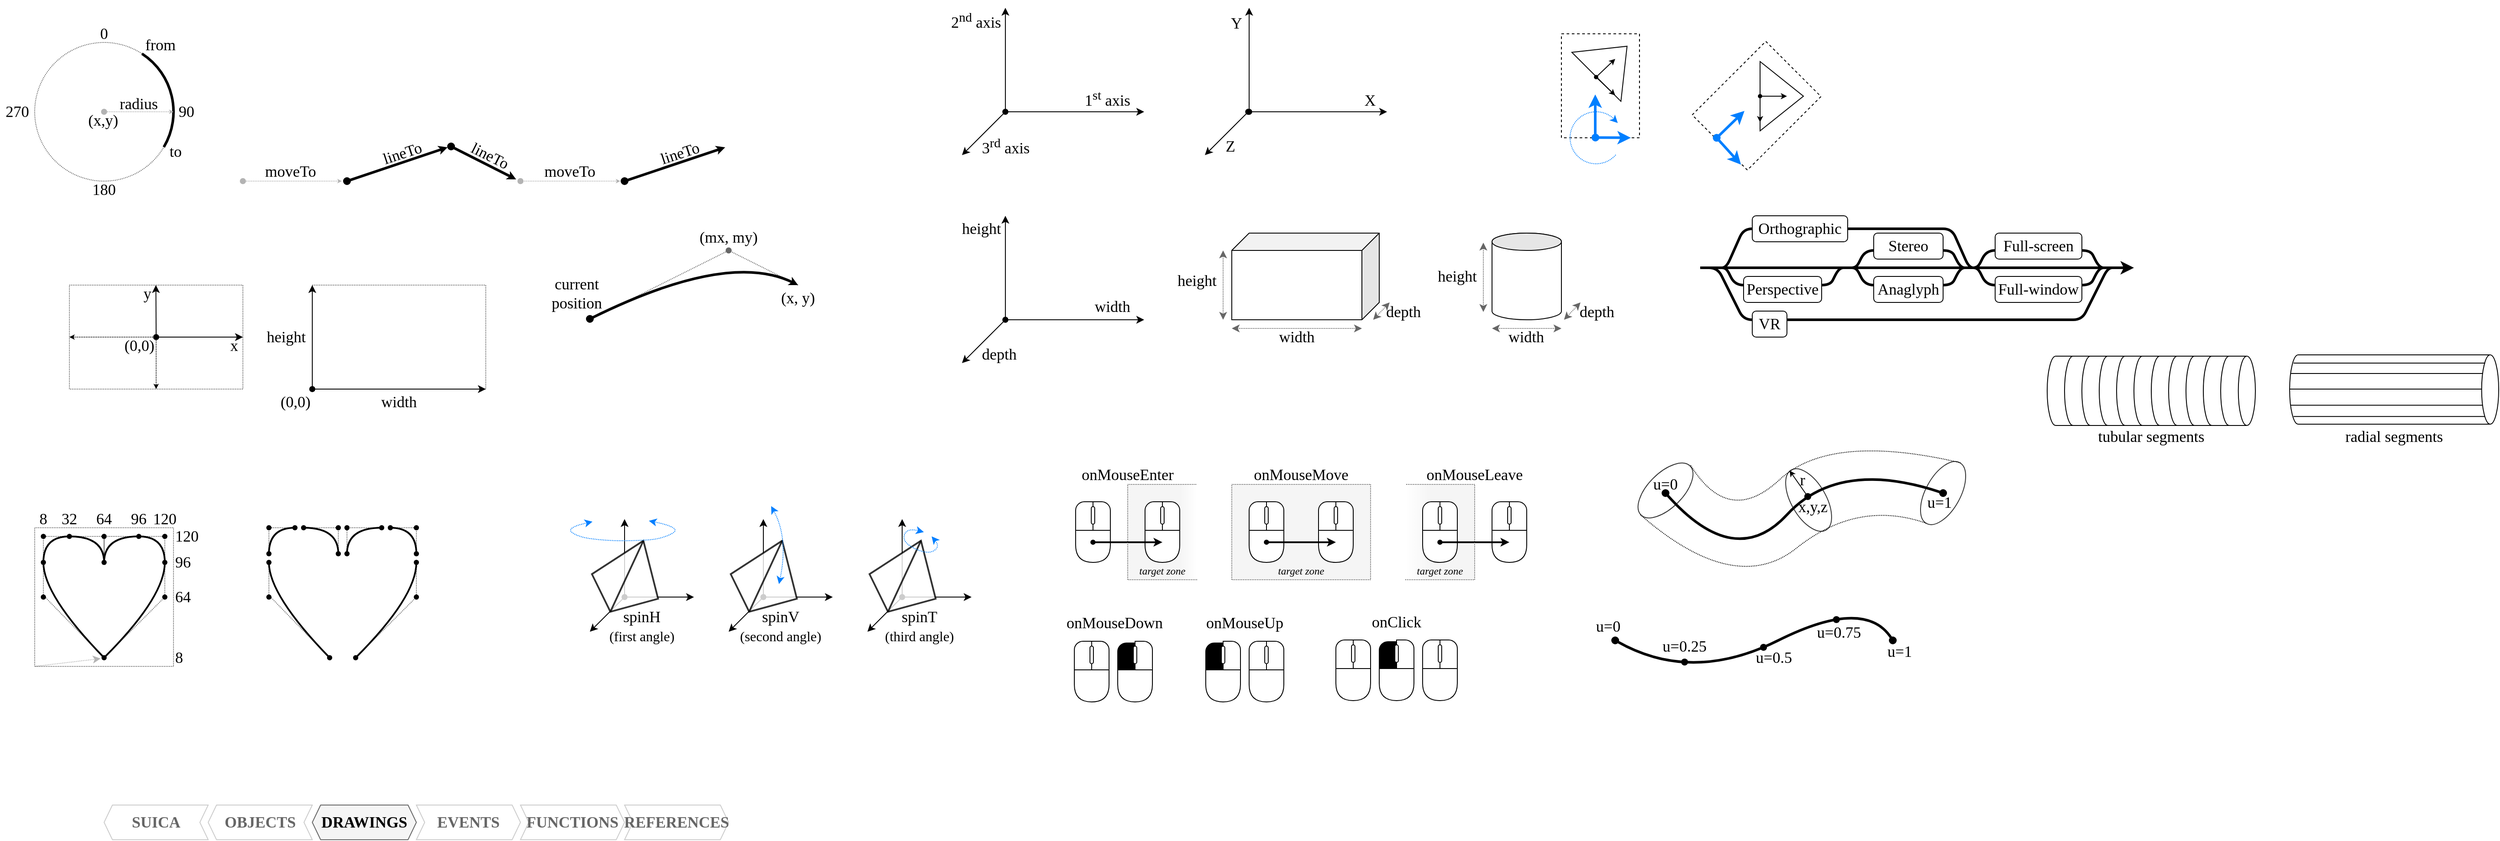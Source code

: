 <mxfile version="17.4.2" type="device"><diagram id="IulW4WTX1gy829L7mkmG" name="Page-1"><mxGraphModel dx="2305" dy="760" grid="1" gridSize="10" guides="1" tooltips="1" connect="1" arrows="1" fold="1" page="1" pageScale="1" pageWidth="1100" pageHeight="850" math="0" shadow="0"><root><mxCell id="0"/><mxCell id="1" parent="0"/><mxCell id="7FwwJVHufF2n3ASIH5OX-14" value="" style="rounded=0;whiteSpace=wrap;html=1;fillColor=#f5f5f5;dashed=1;dashPattern=1 1;fontColor=#333333;strokeColor=none;" parent="1" vertex="1"><mxGeometry x="570" y="590" width="50" height="110" as="geometry"/></mxCell><mxCell id="1r7JpkNIC9cZ9DD8CkFM-86" value="" style="group;fillColor=none;" parent="1" vertex="1" connectable="0"><mxGeometry x="560" y="610" width="60" height="90" as="geometry"/></mxCell><mxCell id="7FwwJVHufF2n3ASIH5OX-15" value="" style="rounded=0;whiteSpace=wrap;html=1;fillColor=#f5f5f5;dashed=1;dashPattern=1 1;fontColor=#333333;strokeColor=none;gradientColor=#ffffff;gradientDirection=west;" parent="1r7JpkNIC9cZ9DD8CkFM-86" vertex="1"><mxGeometry x="-20" y="-20" width="30" height="110" as="geometry"/></mxCell><mxCell id="1r7JpkNIC9cZ9DD8CkFM-87" value="" style="verticalLabelPosition=bottom;verticalAlign=top;html=1;shape=mxgraph.basic.diag_round_rect;dx=15;allowArrows=0;connectable=0;" parent="1r7JpkNIC9cZ9DD8CkFM-86" vertex="1"><mxGeometry width="20" height="45" as="geometry"/></mxCell><mxCell id="1r7JpkNIC9cZ9DD8CkFM-88" value="" style="verticalLabelPosition=bottom;verticalAlign=top;html=1;shape=mxgraph.basic.diag_round_rect;dx=15;flipH=1;allowArrows=0;connectable=0;" parent="1r7JpkNIC9cZ9DD8CkFM-86" vertex="1"><mxGeometry x="20" width="20" height="44" as="geometry"/></mxCell><mxCell id="1r7JpkNIC9cZ9DD8CkFM-89" value="" style="shape=delay;whiteSpace=wrap;html=1;rotation=90;connectable=0;allowArrows=0;" parent="1r7JpkNIC9cZ9DD8CkFM-86" vertex="1"><mxGeometry x="1.5" y="31.5" width="37" height="40" as="geometry"/></mxCell><mxCell id="1r7JpkNIC9cZ9DD8CkFM-90" value="" style="rounded=1;whiteSpace=wrap;html=1;arcSize=50;allowArrows=0;connectable=0;" parent="1r7JpkNIC9cZ9DD8CkFM-86" vertex="1"><mxGeometry x="18" y="5.657" width="4" height="20.202" as="geometry"/></mxCell><mxCell id="7FwwJVHufF2n3ASIH5OX-12" value="" style="rounded=0;whiteSpace=wrap;html=1;fillColor=#f5f5f5;dashed=1;dashPattern=1 1;fontColor=#333333;strokeColor=none;gradientColor=#ffffff;gradientDirection=east;" parent="1" vertex="1"><mxGeometry x="280" y="590" width="20" height="110" as="geometry"/></mxCell><mxCell id="7FwwJVHufF2n3ASIH5OX-2" value="" style="rounded=0;whiteSpace=wrap;html=1;fillColor=#f5f5f5;dashed=1;dashPattern=1 1;fontColor=#333333;strokeColor=none;" parent="1" vertex="1"><mxGeometry x="220" y="590" width="60" height="110" as="geometry"/></mxCell><mxCell id="7FwwJVHufF2n3ASIH5OX-1" value="" style="rounded=0;whiteSpace=wrap;html=1;fillColor=#f5f5f5;dashed=1;dashPattern=1 1;fontColor=#333333;strokeColor=#666666;" parent="1" vertex="1"><mxGeometry x="340" y="590" width="160" height="110" as="geometry"/></mxCell><mxCell id="rJn-vDhGcc_ENqnjwJdY-5" value="" style="rounded=0;whiteSpace=wrap;html=1;dashed=1;fillColor=none;connectable=0;allowArrows=0;" parent="1" vertex="1"><mxGeometry x="720" y="70" width="90" height="120" as="geometry"/></mxCell><mxCell id="BnQ1cHRjBtLnelOh4Txh-79" value="" style="endArrow=none;html=1;fontFamily=Calibri;fontSize=18;strokeWidth=3;strokeColor=#000000;rounded=1;" parent="1" edge="1"><mxGeometry width="50" height="50" relative="1" as="geometry"><mxPoint x="1360" y="340" as="sourcePoint"/><mxPoint x="880" y="340" as="targetPoint"/><Array as="points"><mxPoint x="1350" y="340"/><mxPoint x="1320" y="400"/><mxPoint x="930" y="400"/><mxPoint x="900" y="340"/></Array></mxGeometry></mxCell><mxCell id="BnQ1cHRjBtLnelOh4Txh-62" value="" style="endArrow=classic;html=1;fontFamily=Calibri;fontSize=18;strokeWidth=3;strokeColor=#000000;rounded=1;endFill=1;" parent="1" edge="1"><mxGeometry width="50" height="50" relative="1" as="geometry"><mxPoint x="880" y="340" as="sourcePoint"/><mxPoint x="1380" y="340" as="targetPoint"/></mxGeometry></mxCell><mxCell id="phZSo0MRXo7aLX_ubmZk-1" value="" style="endArrow=classic;html=1;rounded=0;" parent="1" edge="1"><mxGeometry width="50" height="50" relative="1" as="geometry"><mxPoint x="79" y="160" as="sourcePoint"/><mxPoint x="79" y="40" as="targetPoint"/></mxGeometry></mxCell><mxCell id="phZSo0MRXo7aLX_ubmZk-2" value="" style="endArrow=classic;html=1;rounded=0;startArrow=oval;startFill=1;" parent="1" edge="1"><mxGeometry width="50" height="50" relative="1" as="geometry"><mxPoint x="79" y="160" as="sourcePoint"/><mxPoint x="239" y="160" as="targetPoint"/></mxGeometry></mxCell><mxCell id="phZSo0MRXo7aLX_ubmZk-3" value="" style="endArrow=classic;html=1;rounded=0;" parent="1" edge="1"><mxGeometry width="50" height="50" relative="1" as="geometry"><mxPoint x="79" y="160" as="sourcePoint"/><mxPoint x="29" y="210" as="targetPoint"/></mxGeometry></mxCell><mxCell id="phZSo0MRXo7aLX_ubmZk-5" value="1&lt;sup&gt;st&lt;/sup&gt; axis" style="text;html=1;strokeColor=none;fillColor=none;align=right;verticalAlign=middle;whiteSpace=wrap;rounded=0;fontFamily=Calibri;fontSize=18;" parent="1" vertex="1"><mxGeometry x="170" y="130" width="55" height="30" as="geometry"/></mxCell><mxCell id="phZSo0MRXo7aLX_ubmZk-6" value="2&lt;sup&gt;nd&lt;/sup&gt; axis" style="text;html=1;strokeColor=none;fillColor=none;align=right;verticalAlign=middle;whiteSpace=wrap;rounded=0;fontFamily=Calibri;fontSize=18;" parent="1" vertex="1"><mxGeometry x="16" y="40" width="60" height="30" as="geometry"/></mxCell><mxCell id="phZSo0MRXo7aLX_ubmZk-7" value="3&lt;sup&gt;rd&lt;/sup&gt; axis" style="text;html=1;strokeColor=none;fillColor=none;align=left;verticalAlign=middle;whiteSpace=wrap;rounded=0;rotation=0;fontFamily=Calibri;fontSize=18;" parent="1" vertex="1"><mxGeometry x="50" y="190" width="70" height="20" as="geometry"/></mxCell><mxCell id="phZSo0MRXo7aLX_ubmZk-9" value="" style="endArrow=classic;html=1;rounded=0;startArrow=oval;startFill=1;" parent="1" edge="1"><mxGeometry width="50" height="50" relative="1" as="geometry"><mxPoint x="359" y="160" as="sourcePoint"/><mxPoint x="519" y="160" as="targetPoint"/></mxGeometry></mxCell><mxCell id="phZSo0MRXo7aLX_ubmZk-10" value="" style="endArrow=classic;html=1;rounded=0;" parent="1" edge="1"><mxGeometry width="50" height="50" relative="1" as="geometry"><mxPoint x="359" y="160" as="sourcePoint"/><mxPoint x="309" y="210" as="targetPoint"/></mxGeometry></mxCell><mxCell id="phZSo0MRXo7aLX_ubmZk-11" value="X" style="text;html=1;strokeColor=none;fillColor=none;align=right;verticalAlign=middle;whiteSpace=wrap;rounded=0;fontFamily=Calibri;fontSize=18;" parent="1" vertex="1"><mxGeometry x="489" y="137" width="19" height="20" as="geometry"/></mxCell><mxCell id="phZSo0MRXo7aLX_ubmZk-12" value="Y" style="text;html=1;strokeColor=none;fillColor=none;align=right;verticalAlign=middle;whiteSpace=wrap;rounded=0;fontFamily=Calibri;fontSize=18;" parent="1" vertex="1"><mxGeometry x="334" y="43" width="20" height="30" as="geometry"/></mxCell><mxCell id="phZSo0MRXo7aLX_ubmZk-13" value="Z" style="text;html=1;strokeColor=none;fillColor=none;align=left;verticalAlign=middle;whiteSpace=wrap;rounded=0;rotation=0;fontFamily=Calibri;fontSize=18;" parent="1" vertex="1"><mxGeometry x="330.5" y="190" width="27" height="20" as="geometry"/></mxCell><mxCell id="phZSo0MRXo7aLX_ubmZk-24" value="" style="endArrow=classic;html=1;rounded=0;" parent="1" edge="1"><mxGeometry width="50" height="50" relative="1" as="geometry"><mxPoint x="79" y="400" as="sourcePoint"/><mxPoint x="79" y="280.0" as="targetPoint"/></mxGeometry></mxCell><mxCell id="phZSo0MRXo7aLX_ubmZk-25" value="" style="endArrow=classic;html=1;rounded=0;startArrow=oval;startFill=1;" parent="1" edge="1"><mxGeometry width="50" height="50" relative="1" as="geometry"><mxPoint x="79" y="400" as="sourcePoint"/><mxPoint x="239" y="400" as="targetPoint"/></mxGeometry></mxCell><mxCell id="phZSo0MRXo7aLX_ubmZk-26" value="" style="endArrow=classic;html=1;rounded=0;" parent="1" edge="1"><mxGeometry width="50" height="50" relative="1" as="geometry"><mxPoint x="79" y="400" as="sourcePoint"/><mxPoint x="29" y="450" as="targetPoint"/></mxGeometry></mxCell><mxCell id="phZSo0MRXo7aLX_ubmZk-27" value="width" style="text;html=1;strokeColor=none;fillColor=none;align=right;verticalAlign=middle;whiteSpace=wrap;rounded=0;fontFamily=Calibri;fontSize=18;" parent="1" vertex="1"><mxGeometry x="170" y="370" width="55" height="30" as="geometry"/></mxCell><mxCell id="phZSo0MRXo7aLX_ubmZk-28" value="height" style="text;html=1;strokeColor=none;fillColor=none;align=right;verticalAlign=middle;whiteSpace=wrap;rounded=0;fontFamily=Calibri;fontSize=18;" parent="1" vertex="1"><mxGeometry x="16" y="280" width="60" height="30" as="geometry"/></mxCell><mxCell id="phZSo0MRXo7aLX_ubmZk-29" value="depth" style="text;html=1;strokeColor=none;fillColor=none;align=left;verticalAlign=middle;whiteSpace=wrap;rounded=0;rotation=0;fontFamily=Calibri;fontSize=18;" parent="1" vertex="1"><mxGeometry x="50" y="430" width="70" height="20" as="geometry"/></mxCell><mxCell id="ebg2EoQCEzA1w5JfKJvw-1" value="" style="shape=cube;whiteSpace=wrap;html=1;boundedLbl=1;backgroundOutline=1;darkOpacity=0.05;darkOpacity2=0.1;flipH=1;" parent="1" vertex="1"><mxGeometry x="340" y="300" width="170" height="100" as="geometry"/></mxCell><mxCell id="ebg2EoQCEzA1w5JfKJvw-2" value="width" style="text;html=1;strokeColor=none;fillColor=none;align=center;verticalAlign=middle;whiteSpace=wrap;rounded=0;fontFamily=Calibri;fontSize=18;" parent="1" vertex="1"><mxGeometry x="340" y="410" width="150" height="20" as="geometry"/></mxCell><mxCell id="ebg2EoQCEzA1w5JfKJvw-3" value="height" style="text;html=1;strokeColor=none;fillColor=none;align=center;verticalAlign=middle;whiteSpace=wrap;rounded=0;fontFamily=Calibri;fontSize=18;" parent="1" vertex="1"><mxGeometry x="270" y="340" width="60" height="30" as="geometry"/></mxCell><mxCell id="ebg2EoQCEzA1w5JfKJvw-4" value="depth" style="text;html=1;strokeColor=none;fillColor=none;align=left;verticalAlign=middle;whiteSpace=wrap;rounded=0;rotation=0;fontFamily=Calibri;fontSize=18;" parent="1" vertex="1"><mxGeometry x="516" y="381" width="70" height="20" as="geometry"/></mxCell><mxCell id="ebg2EoQCEzA1w5JfKJvw-9" value="" style="shape=cylinder3;whiteSpace=wrap;html=1;boundedLbl=1;backgroundOutline=1;size=9.833;" parent="1" vertex="1"><mxGeometry x="640" y="300" width="80" height="100" as="geometry"/></mxCell><mxCell id="ebg2EoQCEzA1w5JfKJvw-10" value="" style="endArrow=classic;startArrow=classic;html=1;rounded=0;strokeColor=#666666;dashed=1;dashPattern=1 1;" parent="1" edge="1"><mxGeometry width="50" height="50" relative="1" as="geometry"><mxPoint x="340" y="410" as="sourcePoint"/><mxPoint x="490" y="410" as="targetPoint"/></mxGeometry></mxCell><mxCell id="ebg2EoQCEzA1w5JfKJvw-11" value="" style="endArrow=classic;startArrow=classic;html=1;rounded=0;strokeColor=#666666;dashed=1;dashPattern=1 1;" parent="1" edge="1"><mxGeometry width="50" height="50" relative="1" as="geometry"><mxPoint x="640" y="410" as="sourcePoint"/><mxPoint x="720" y="410" as="targetPoint"/></mxGeometry></mxCell><mxCell id="ebg2EoQCEzA1w5JfKJvw-12" value="width" style="text;html=1;strokeColor=none;fillColor=none;align=center;verticalAlign=middle;whiteSpace=wrap;rounded=0;fontFamily=Calibri;fontSize=18;" parent="1" vertex="1"><mxGeometry x="640" y="410" width="79" height="20" as="geometry"/></mxCell><mxCell id="ebg2EoQCEzA1w5JfKJvw-13" value="" style="endArrow=classic;startArrow=classic;html=1;rounded=0;strokeColor=#666666;dashed=1;dashPattern=1 1;" parent="1" edge="1"><mxGeometry width="50" height="50" relative="1" as="geometry"><mxPoint x="330" y="400" as="sourcePoint"/><mxPoint x="330" y="320" as="targetPoint"/></mxGeometry></mxCell><mxCell id="ebg2EoQCEzA1w5JfKJvw-14" value="" style="endArrow=classic;startArrow=classic;html=1;rounded=0;strokeColor=#666666;dashed=1;dashPattern=1 1;" parent="1" edge="1"><mxGeometry width="50" height="50" relative="1" as="geometry"><mxPoint x="630" y="391" as="sourcePoint"/><mxPoint x="630" y="311" as="targetPoint"/></mxGeometry></mxCell><mxCell id="ebg2EoQCEzA1w5JfKJvw-15" value="" style="ellipse;whiteSpace=wrap;html=1;fillColor=#E6E6E6;" parent="1" vertex="1"><mxGeometry x="640" y="300" width="80" height="20" as="geometry"/></mxCell><mxCell id="ebg2EoQCEzA1w5JfKJvw-16" value="height" style="text;html=1;strokeColor=none;fillColor=none;align=center;verticalAlign=middle;whiteSpace=wrap;rounded=0;fontFamily=Calibri;fontSize=18;" parent="1" vertex="1"><mxGeometry x="570" y="335" width="60" height="30" as="geometry"/></mxCell><mxCell id="ebg2EoQCEzA1w5JfKJvw-17" value="" style="endArrow=classic;startArrow=classic;html=1;rounded=0;strokeColor=#666666;dashed=1;dashPattern=1 1;" parent="1" edge="1"><mxGeometry width="50" height="50" relative="1" as="geometry"><mxPoint x="503" y="400" as="sourcePoint"/><mxPoint x="522" y="380" as="targetPoint"/></mxGeometry></mxCell><mxCell id="ebg2EoQCEzA1w5JfKJvw-18" value="" style="endArrow=classic;startArrow=classic;html=1;rounded=0;strokeColor=#666666;dashed=1;dashPattern=1 1;" parent="1" edge="1"><mxGeometry width="50" height="50" relative="1" as="geometry"><mxPoint x="723" y="400" as="sourcePoint"/><mxPoint x="742" y="380" as="targetPoint"/></mxGeometry></mxCell><mxCell id="ebg2EoQCEzA1w5JfKJvw-19" value="depth" style="text;html=1;strokeColor=none;fillColor=none;align=left;verticalAlign=middle;whiteSpace=wrap;rounded=0;rotation=0;fontFamily=Calibri;fontSize=18;" parent="1" vertex="1"><mxGeometry x="739" y="381" width="70" height="20" as="geometry"/></mxCell><mxCell id="BnQ1cHRjBtLnelOh4Txh-74" value="VR" style="rounded=1;whiteSpace=wrap;html=1;fontFamily=Calibri;fontSize=18;" parent="1" vertex="1"><mxGeometry x="940" y="390" width="40" height="30" as="geometry"/></mxCell><mxCell id="BnQ1cHRjBtLnelOh4Txh-58" value="" style="endArrow=none;html=1;fontFamily=Calibri;fontSize=18;strokeWidth=3;strokeColor=#000000;rounded=1;" parent="1" edge="1"><mxGeometry width="50" height="50" relative="1" as="geometry"><mxPoint x="1350" y="340" as="sourcePoint"/><mxPoint x="1190" y="340" as="targetPoint"/><Array as="points"><mxPoint x="1340" y="340"/><mxPoint x="1330" y="320"/><mxPoint x="1210" y="320"/><mxPoint x="1200" y="340"/></Array></mxGeometry></mxCell><mxCell id="BnQ1cHRjBtLnelOh4Txh-59" value="" style="endArrow=none;html=1;fontFamily=Calibri;fontSize=18;strokeWidth=3;strokeColor=#000000;rounded=1;" parent="1" edge="1"><mxGeometry width="50" height="50" relative="1" as="geometry"><mxPoint x="1350" y="340" as="sourcePoint"/><mxPoint x="1190" y="340" as="targetPoint"/><Array as="points"><mxPoint x="1340" y="340"/><mxPoint x="1330" y="360"/><mxPoint x="1210" y="360"/><mxPoint x="1200" y="340"/></Array></mxGeometry></mxCell><mxCell id="BnQ1cHRjBtLnelOh4Txh-60" value="Full-window" style="rounded=1;whiteSpace=wrap;html=1;fontFamily=Calibri;fontSize=18;" parent="1" vertex="1"><mxGeometry x="1220" y="350" width="100" height="30" as="geometry"/></mxCell><mxCell id="BnQ1cHRjBtLnelOh4Txh-61" value="Full-screen" style="rounded=1;whiteSpace=wrap;html=1;fontFamily=Calibri;fontSize=18;" parent="1" vertex="1"><mxGeometry x="1220" y="300" width="100" height="30" as="geometry"/></mxCell><mxCell id="BnQ1cHRjBtLnelOh4Txh-64" value="" style="endArrow=none;html=1;fontFamily=Calibri;fontSize=18;strokeWidth=3;strokeColor=#000000;rounded=1;" parent="1" edge="1"><mxGeometry width="50" height="50" relative="1" as="geometry"><mxPoint x="1190" y="340" as="sourcePoint"/><mxPoint x="1050" y="340" as="targetPoint"/><Array as="points"><mxPoint x="1180" y="340"/><mxPoint x="1170" y="320"/><mxPoint x="1070" y="320"/><mxPoint x="1060" y="340"/></Array></mxGeometry></mxCell><mxCell id="BnQ1cHRjBtLnelOh4Txh-65" value="" style="endArrow=none;html=1;fontFamily=Calibri;fontSize=18;strokeWidth=3;strokeColor=#000000;rounded=1;" parent="1" edge="1"><mxGeometry width="50" height="50" relative="1" as="geometry"><mxPoint x="1190" y="340" as="sourcePoint"/><mxPoint x="1050" y="340" as="targetPoint"/><Array as="points"><mxPoint x="1180" y="340"/><mxPoint x="1170" y="360"/><mxPoint x="1070" y="360"/><mxPoint x="1060" y="340"/></Array></mxGeometry></mxCell><mxCell id="BnQ1cHRjBtLnelOh4Txh-66" value="Anaglyph" style="rounded=1;whiteSpace=wrap;html=1;fontFamily=Calibri;fontSize=18;" parent="1" vertex="1"><mxGeometry x="1080" y="350" width="80" height="30" as="geometry"/></mxCell><mxCell id="BnQ1cHRjBtLnelOh4Txh-67" value="Stereo" style="rounded=1;whiteSpace=wrap;html=1;fontFamily=Calibri;fontSize=18;" parent="1" vertex="1"><mxGeometry x="1080" y="300" width="80" height="30" as="geometry"/></mxCell><mxCell id="BnQ1cHRjBtLnelOh4Txh-75" value="" style="endArrow=none;html=1;fontFamily=Calibri;fontSize=18;strokeWidth=3;strokeColor=#000000;rounded=1;" parent="1" edge="1"><mxGeometry width="50" height="50" relative="1" as="geometry"><mxPoint x="1050" y="340" as="sourcePoint"/><mxPoint x="900" y="340" as="targetPoint"/><Array as="points"><mxPoint x="1040" y="340"/><mxPoint x="1030" y="360"/><mxPoint x="920" y="360"/><mxPoint x="910" y="340"/></Array></mxGeometry></mxCell><mxCell id="BnQ1cHRjBtLnelOh4Txh-72" value="Perspective" style="rounded=1;whiteSpace=wrap;html=1;fontFamily=Calibri;fontSize=18;" parent="1" vertex="1"><mxGeometry x="930" y="350" width="90" height="30" as="geometry"/></mxCell><mxCell id="BnQ1cHRjBtLnelOh4Txh-77" value="" style="endArrow=none;html=1;fontFamily=Calibri;fontSize=18;strokeWidth=3;strokeColor=#000000;rounded=1;" parent="1" edge="1"><mxGeometry width="50" height="50" relative="1" as="geometry"><mxPoint x="1200" y="340" as="sourcePoint"/><mxPoint x="900" y="340" as="targetPoint"/><Array as="points"><mxPoint x="1190" y="340"/><mxPoint x="1170" y="295"/><mxPoint x="930" y="295"/><mxPoint x="910" y="340"/></Array></mxGeometry></mxCell><mxCell id="BnQ1cHRjBtLnelOh4Txh-69" value="Orthographic" style="rounded=1;whiteSpace=wrap;html=1;fontFamily=Calibri;fontSize=18;" parent="1" vertex="1"><mxGeometry x="940" y="280" width="110" height="30" as="geometry"/></mxCell><mxCell id="mS9Cdpgdg8d4ndFLmbpp-4" value="spinH&lt;br&gt;&lt;font style=&quot;font-size: 16px&quot;&gt;(first angle)&lt;/font&gt;" style="text;html=1;strokeColor=none;fillColor=none;align=center;verticalAlign=middle;whiteSpace=wrap;rounded=0;fontFamily=Calibri;fontSize=18;connectable=0;allowArrows=0;" parent="1" vertex="1"><mxGeometry x="-400" y="730" width="120" height="47" as="geometry"/></mxCell><mxCell id="mS9Cdpgdg8d4ndFLmbpp-9" value="spinV&lt;br&gt;&lt;font style=&quot;font-size: 16px&quot;&gt;(second angle)&lt;/font&gt;" style="text;html=1;strokeColor=none;fillColor=none;align=center;verticalAlign=middle;whiteSpace=wrap;rounded=0;fontFamily=Calibri;fontSize=18;connectable=0;allowArrows=0;" parent="1" vertex="1"><mxGeometry x="-240" y="730" width="120" height="47" as="geometry"/></mxCell><mxCell id="mS9Cdpgdg8d4ndFLmbpp-36" value="spinT&lt;br&gt;&lt;font style=&quot;font-size: 16px&quot;&gt;(third angle)&lt;/font&gt;" style="text;html=1;strokeColor=none;fillColor=none;align=center;verticalAlign=middle;whiteSpace=wrap;rounded=0;fontFamily=Calibri;fontSize=18;connectable=0;allowArrows=0;" parent="1" vertex="1"><mxGeometry x="-80" y="730" width="120" height="47" as="geometry"/></mxCell><mxCell id="ApqP_NUCSL2yYaHnZZfl-57" value="" style="endArrow=classic;html=1;rounded=0;" parent="1" edge="1"><mxGeometry width="50" height="50" relative="1" as="geometry"><mxPoint x="-360" y="720" as="sourcePoint"/><mxPoint x="-360" y="630" as="targetPoint"/></mxGeometry></mxCell><mxCell id="ApqP_NUCSL2yYaHnZZfl-58" value="" style="endArrow=classic;html=1;rounded=0;startArrow=oval;startFill=1;" parent="1" edge="1"><mxGeometry width="50" height="50" relative="1" as="geometry"><mxPoint x="-360" y="720" as="sourcePoint"/><mxPoint x="-280" y="720" as="targetPoint"/></mxGeometry></mxCell><mxCell id="ApqP_NUCSL2yYaHnZZfl-59" value="" style="endArrow=classic;html=1;rounded=0;" parent="1" edge="1"><mxGeometry width="50" height="50" relative="1" as="geometry"><mxPoint x="-360" y="720" as="sourcePoint"/><mxPoint x="-400" y="760" as="targetPoint"/></mxGeometry></mxCell><mxCell id="ApqP_NUCSL2yYaHnZZfl-63" value="" style="verticalLabelPosition=bottom;verticalAlign=top;html=1;shape=mxgraph.basic.pyramid;dx1=0.4;dx2=0.5;dy1=0.7;dy2=0.55;strokeWidth=2;opacity=80;rotation=30;" parent="1" vertex="1"><mxGeometry x="-394" y="653" width="80.29" height="90" as="geometry"/></mxCell><mxCell id="ApqP_NUCSL2yYaHnZZfl-66" value="" style="endArrow=classic;html=1;strokeColor=#007FFF;strokeWidth=1;startArrow=classic;startFill=1;dashed=1;dashPattern=1 1;curved=1;" parent="1" edge="1"><mxGeometry width="50" height="50" relative="1" as="geometry"><mxPoint x="-397" y="633" as="sourcePoint"/><mxPoint x="-332" y="632" as="targetPoint"/><Array as="points"><mxPoint x="-428" y="640"/><mxPoint x="-413" y="651"/><mxPoint x="-379" y="655"/><mxPoint x="-348" y="655"/><mxPoint x="-317" y="653"/><mxPoint x="-293" y="640"/></Array></mxGeometry></mxCell><mxCell id="ApqP_NUCSL2yYaHnZZfl-72" value="" style="endArrow=classic;html=1;rounded=0;" parent="1" edge="1"><mxGeometry width="50" height="50" relative="1" as="geometry"><mxPoint x="-200.0" y="720" as="sourcePoint"/><mxPoint x="-200.0" y="630" as="targetPoint"/></mxGeometry></mxCell><mxCell id="ApqP_NUCSL2yYaHnZZfl-73" value="" style="endArrow=classic;html=1;rounded=0;startArrow=oval;startFill=1;" parent="1" edge="1"><mxGeometry width="50" height="50" relative="1" as="geometry"><mxPoint x="-200.0" y="720" as="sourcePoint"/><mxPoint x="-120.0" y="720" as="targetPoint"/></mxGeometry></mxCell><mxCell id="ApqP_NUCSL2yYaHnZZfl-74" value="" style="endArrow=classic;html=1;rounded=0;" parent="1" edge="1"><mxGeometry width="50" height="50" relative="1" as="geometry"><mxPoint x="-200.0" y="720" as="sourcePoint"/><mxPoint x="-240.0" y="760" as="targetPoint"/></mxGeometry></mxCell><mxCell id="ApqP_NUCSL2yYaHnZZfl-75" value="" style="verticalLabelPosition=bottom;verticalAlign=top;html=1;shape=mxgraph.basic.pyramid;dx1=0.4;dx2=0.5;dy1=0.7;dy2=0.55;strokeWidth=2;opacity=80;rotation=30;" parent="1" vertex="1"><mxGeometry x="-234" y="653" width="80.29" height="90" as="geometry"/></mxCell><mxCell id="ApqP_NUCSL2yYaHnZZfl-79" value="" style="endArrow=classic;html=1;strokeColor=#007FFF;strokeWidth=1;startArrow=classic;startFill=1;dashed=1;dashPattern=1 1;curved=1;" parent="1" edge="1"><mxGeometry width="50" height="50" relative="1" as="geometry"><mxPoint x="-182" y="705" as="sourcePoint"/><mxPoint x="-191" y="615" as="targetPoint"/><Array as="points"><mxPoint x="-171" y="652"/></Array></mxGeometry></mxCell><mxCell id="ApqP_NUCSL2yYaHnZZfl-80" value="" style="endArrow=classic;html=1;rounded=0;" parent="1" edge="1"><mxGeometry width="50" height="50" relative="1" as="geometry"><mxPoint x="-40.0" y="720" as="sourcePoint"/><mxPoint x="-40.0" y="630" as="targetPoint"/></mxGeometry></mxCell><mxCell id="ApqP_NUCSL2yYaHnZZfl-81" value="" style="endArrow=classic;html=1;rounded=0;startArrow=oval;startFill=1;" parent="1" edge="1"><mxGeometry width="50" height="50" relative="1" as="geometry"><mxPoint x="-40.0" y="720" as="sourcePoint"/><mxPoint x="40.0" y="720" as="targetPoint"/></mxGeometry></mxCell><mxCell id="ApqP_NUCSL2yYaHnZZfl-82" value="" style="endArrow=classic;html=1;rounded=0;" parent="1" edge="1"><mxGeometry width="50" height="50" relative="1" as="geometry"><mxPoint x="-40.0" y="720" as="sourcePoint"/><mxPoint x="-80.0" y="760" as="targetPoint"/></mxGeometry></mxCell><mxCell id="ApqP_NUCSL2yYaHnZZfl-83" value="" style="verticalLabelPosition=bottom;verticalAlign=top;html=1;shape=mxgraph.basic.pyramid;dx1=0.4;dx2=0.5;dy1=0.7;dy2=0.55;strokeWidth=2;opacity=80;rotation=30;" parent="1" vertex="1"><mxGeometry x="-74" y="653" width="80.29" height="90" as="geometry"/></mxCell><mxCell id="ApqP_NUCSL2yYaHnZZfl-85" value="" style="endArrow=classic;html=1;strokeColor=#007FFF;strokeWidth=1;startArrow=classic;startFill=1;dashed=1;dashPattern=1 1;curved=1;" parent="1" edge="1"><mxGeometry width="50" height="50" relative="1" as="geometry"><mxPoint x="-6" y="650" as="sourcePoint"/><mxPoint x="-15" y="645" as="targetPoint"/><Array as="points"><mxPoint x="4" y="662"/><mxPoint x="-11" y="671"/><mxPoint x="-40" y="657"/><mxPoint x="-35" y="640"/></Array></mxGeometry></mxCell><mxCell id="rJn-vDhGcc_ENqnjwJdY-6" value="" style="endArrow=classic;html=1;rounded=0;strokeWidth=3;strokeColor=#007FFF;" parent="1" edge="1"><mxGeometry width="50" height="50" relative="1" as="geometry"><mxPoint x="759" y="189.73" as="sourcePoint"/><mxPoint x="759" y="140" as="targetPoint"/></mxGeometry></mxCell><mxCell id="rJn-vDhGcc_ENqnjwJdY-7" value="" style="endArrow=classic;html=1;rounded=0;startArrow=oval;startFill=1;strokeWidth=3;strokeColor=#007FFF;" parent="1" edge="1"><mxGeometry width="50" height="50" relative="1" as="geometry"><mxPoint x="759.2" y="189.73" as="sourcePoint"/><mxPoint x="800" y="190" as="targetPoint"/></mxGeometry></mxCell><mxCell id="rJn-vDhGcc_ENqnjwJdY-1" value="" style="triangle;whiteSpace=wrap;html=1;rotation=-45;connectable=0;allowArrows=0;fillColor=none;" parent="1" vertex="1"><mxGeometry x="753" y="62" width="50" height="80" as="geometry"/></mxCell><mxCell id="phZSo0MRXo7aLX_ubmZk-8" value="" style="endArrow=classic;html=1;rounded=0;endSize=4;startSize=4;" parent="1" edge="1"><mxGeometry width="50" height="50" relative="1" as="geometry"><mxPoint x="760" y="120" as="sourcePoint"/><mxPoint x="782" y="99" as="targetPoint"/></mxGeometry></mxCell><mxCell id="rJn-vDhGcc_ENqnjwJdY-4" value="" style="endArrow=classic;html=1;rounded=0;startArrow=oval;startFill=1;endSize=4;startSize=4;" parent="1" edge="1"><mxGeometry width="50" height="50" relative="1" as="geometry"><mxPoint x="760" y="120" as="sourcePoint"/><mxPoint x="782" y="141" as="targetPoint"/></mxGeometry></mxCell><mxCell id="rJn-vDhGcc_ENqnjwJdY-10" value="" style="rounded=0;whiteSpace=wrap;html=1;dashed=1;fillColor=none;rotation=45;allowArrows=0;connectable=0;" parent="1" vertex="1"><mxGeometry x="900" y="93.018" width="90" height="120" as="geometry"/></mxCell><mxCell id="rJn-vDhGcc_ENqnjwJdY-11" value="" style="endArrow=classic;html=1;rounded=0;strokeWidth=3;strokeColor=#007FFF;" parent="1" edge="1"><mxGeometry width="50" height="50" relative="1" as="geometry"><mxPoint x="898" y="191.018" as="sourcePoint"/><mxPoint x="931" y="159" as="targetPoint"/></mxGeometry></mxCell><mxCell id="rJn-vDhGcc_ENqnjwJdY-12" value="" style="endArrow=classic;html=1;rounded=0;startArrow=oval;startFill=1;strokeWidth=3;strokeColor=#007FFF;" parent="1" edge="1"><mxGeometry width="50" height="50" relative="1" as="geometry"><mxPoint x="899" y="190.018" as="sourcePoint"/><mxPoint x="927" y="221" as="targetPoint"/></mxGeometry></mxCell><mxCell id="rJn-vDhGcc_ENqnjwJdY-15" value="" style="triangle;whiteSpace=wrap;html=1;rotation=0;connectable=0;allowArrows=0;fillColor=none;" parent="1" vertex="1"><mxGeometry x="949" y="102.018" width="50" height="80" as="geometry"/></mxCell><mxCell id="rJn-vDhGcc_ENqnjwJdY-16" value="" style="endArrow=classic;html=1;rounded=0;startSize=4;endSize=4;" parent="1" edge="1"><mxGeometry width="50" height="50" relative="1" as="geometry"><mxPoint x="949" y="142.018" as="sourcePoint"/><mxPoint x="980" y="142" as="targetPoint"/></mxGeometry></mxCell><mxCell id="rJn-vDhGcc_ENqnjwJdY-17" value="" style="endArrow=classic;html=1;rounded=0;startArrow=oval;startFill=1;startSize=4;endSize=4;" parent="1" edge="1"><mxGeometry width="50" height="50" relative="1" as="geometry"><mxPoint x="949" y="142.018" as="sourcePoint"/><mxPoint x="949" y="172.018" as="targetPoint"/></mxGeometry></mxCell><mxCell id="rJn-vDhGcc_ENqnjwJdY-19" value="" style="endArrow=classic;html=1;strokeColor=#007FFF;strokeWidth=1;startArrow=none;startFill=0;dashed=1;dashPattern=1 1;curved=1;" parent="1" edge="1"><mxGeometry width="50" height="50" relative="1" as="geometry"><mxPoint x="780" y="168" as="sourcePoint"/><mxPoint x="785" y="173" as="targetPoint"/></mxGeometry></mxCell><mxCell id="rJn-vDhGcc_ENqnjwJdY-20" value="" style="verticalLabelPosition=bottom;verticalAlign=top;html=1;shape=mxgraph.basic.arc;startAngle=0.364;endAngle=0.133;dashed=1;fillColor=none;strokeColor=#007FFF;dashPattern=1 1;" parent="1" vertex="1"><mxGeometry x="730" y="160" width="60" height="60" as="geometry"/></mxCell><mxCell id="8kMWVVg-FJZb6UG00D2O-2" value="(x, y)" style="text;html=1;strokeColor=none;fillColor=none;align=center;verticalAlign=middle;whiteSpace=wrap;rounded=0;fontFamily=Calibri;fontSize=18;" parent="1" vertex="1"><mxGeometry x="-185" y="360" width="50" height="30" as="geometry"/></mxCell><mxCell id="8kMWVVg-FJZb6UG00D2O-3" value="(mx, my)" style="text;html=1;strokeColor=none;fillColor=none;align=center;verticalAlign=middle;whiteSpace=wrap;rounded=0;fontFamily=Calibri;fontSize=18;" parent="1" vertex="1"><mxGeometry x="-280" y="290" width="80" height="30" as="geometry"/></mxCell><mxCell id="8kMWVVg-FJZb6UG00D2O-4" value="" style="endArrow=oval;dashed=1;html=1;dashPattern=1 1;strokeColor=#666666;rounded=0;entryX=0.5;entryY=1;entryDx=0;entryDy=0;endFill=1;" parent="1" target="8kMWVVg-FJZb6UG00D2O-3" edge="1"><mxGeometry width="50" height="50" relative="1" as="geometry"><mxPoint x="-400" y="400" as="sourcePoint"/><mxPoint x="-160" y="360" as="targetPoint"/></mxGeometry></mxCell><mxCell id="8kMWVVg-FJZb6UG00D2O-5" value="" style="endArrow=none;dashed=1;html=1;dashPattern=1 1;strokeColor=#666666;rounded=0;entryX=0.5;entryY=1;entryDx=0;entryDy=0;exitX=0.5;exitY=0;exitDx=0;exitDy=0;" parent="1" source="8kMWVVg-FJZb6UG00D2O-2" target="8kMWVVg-FJZb6UG00D2O-3" edge="1"><mxGeometry width="50" height="50" relative="1" as="geometry"><mxPoint x="-390" y="410" as="sourcePoint"/><mxPoint x="-230" y="330" as="targetPoint"/></mxGeometry></mxCell><mxCell id="8kMWVVg-FJZb6UG00D2O-6" value="current position" style="text;html=1;strokeColor=none;fillColor=none;align=center;verticalAlign=middle;whiteSpace=wrap;rounded=0;fontFamily=Calibri;fontSize=18;" parent="1" vertex="1"><mxGeometry x="-450" y="349" width="70" height="41" as="geometry"/></mxCell><mxCell id="8kMWVVg-FJZb6UG00D2O-7" value="" style="endArrow=classic;html=1;endFill=1;startArrow=oval;startFill=1;rounded=0;endSize=1;strokeWidth=3;" parent="1" edge="1"><mxGeometry width="50" height="50" relative="1" as="geometry"><mxPoint x="-680" y="240" as="sourcePoint"/><mxPoint x="-564" y="201" as="targetPoint"/></mxGeometry></mxCell><mxCell id="8kMWVVg-FJZb6UG00D2O-8" value="" style="endArrow=classic;html=1;endFill=1;startArrow=oval;startFill=1;rounded=0;endSize=1;strokeWidth=3;" parent="1" edge="1"><mxGeometry width="50" height="50" relative="1" as="geometry"><mxPoint x="-560" y="200" as="sourcePoint"/><mxPoint x="-485" y="238" as="targetPoint"/></mxGeometry></mxCell><mxCell id="8kMWVVg-FJZb6UG00D2O-10" value="" style="endArrow=oval;dashed=1;html=1;dashPattern=1 1;strokeColor=#B3B3B3;rounded=0;endFill=1;startArrow=classic;startFill=1;endSize=6;startSize=2;" parent="1" edge="1"><mxGeometry width="50" height="50" relative="1" as="geometry"><mxPoint x="-686" y="240" as="sourcePoint"/><mxPoint x="-800" y="240" as="targetPoint"/></mxGeometry></mxCell><mxCell id="8kMWVVg-FJZb6UG00D2O-12" value="moveTo" style="text;html=1;strokeColor=none;fillColor=none;align=center;verticalAlign=middle;whiteSpace=wrap;rounded=0;fontFamily=Calibri;fontSize=18;rotation=0;" parent="1" vertex="1"><mxGeometry x="-780" y="214" width="70" height="30" as="geometry"/></mxCell><mxCell id="8kMWVVg-FJZb6UG00D2O-13" value="lineTo" style="text;html=1;strokeColor=none;fillColor=none;align=center;verticalAlign=middle;whiteSpace=wrap;rounded=0;fontFamily=Calibri;fontSize=18;rotation=-18;" parent="1" vertex="1"><mxGeometry x="-651" y="193" width="70" height="30" as="geometry"/></mxCell><mxCell id="8kMWVVg-FJZb6UG00D2O-14" value="lineTo" style="text;html=1;strokeColor=none;fillColor=none;align=center;verticalAlign=middle;whiteSpace=wrap;rounded=0;fontFamily=Calibri;fontSize=18;rotation=26.7;" parent="1" vertex="1"><mxGeometry x="-550" y="196" width="70" height="30" as="geometry"/></mxCell><mxCell id="8kMWVVg-FJZb6UG00D2O-16" value="" style="endArrow=oval;dashed=1;html=1;dashPattern=1 1;strokeColor=#B3B3B3;rounded=0;endFill=1;startArrow=classic;startFill=1;endSize=6;startSize=2;" parent="1" edge="1"><mxGeometry width="50" height="50" relative="1" as="geometry"><mxPoint x="-365" y="240" as="sourcePoint"/><mxPoint x="-480" y="240" as="targetPoint"/></mxGeometry></mxCell><mxCell id="8kMWVVg-FJZb6UG00D2O-17" value="moveTo" style="text;html=1;strokeColor=none;fillColor=none;align=center;verticalAlign=middle;whiteSpace=wrap;rounded=0;fontFamily=Calibri;fontSize=18;rotation=0;" parent="1" vertex="1"><mxGeometry x="-458" y="214" width="70" height="30" as="geometry"/></mxCell><mxCell id="8kMWVVg-FJZb6UG00D2O-18" value="lineTo" style="text;html=1;strokeColor=none;fillColor=none;align=center;verticalAlign=middle;whiteSpace=wrap;rounded=0;fontFamily=Calibri;fontSize=18;rotation=-18;" parent="1" vertex="1"><mxGeometry x="-331" y="193" width="70" height="30" as="geometry"/></mxCell><mxCell id="8kMWVVg-FJZb6UG00D2O-19" value="" style="endArrow=classic;html=1;endFill=1;startArrow=oval;startFill=1;rounded=0;endSize=1;strokeWidth=3;" parent="1" edge="1"><mxGeometry width="50" height="50" relative="1" as="geometry"><mxPoint x="-360" y="240" as="sourcePoint"/><mxPoint x="-244" y="201" as="targetPoint"/></mxGeometry></mxCell><mxCell id="8kMWVVg-FJZb6UG00D2O-20" value="" style="endArrow=classic;html=1;endFill=1;startArrow=oval;startFill=1;endSize=1;strokeWidth=3;curved=1;" parent="1" edge="1"><mxGeometry width="50" height="50" relative="1" as="geometry"><mxPoint x="-400.0" y="399" as="sourcePoint"/><mxPoint x="-160" y="360" as="targetPoint"/><Array as="points"><mxPoint x="-240" y="320"/></Array></mxGeometry></mxCell><mxCell id="hj_HV66i_FGUEK0_YzUq-2" value="" style="rounded=0;whiteSpace=wrap;html=1;dashed=1;dashPattern=1 1;fillColor=none;strokeColor=#666666;" parent="1" vertex="1"><mxGeometry x="-720" y="360" width="200" height="120" as="geometry"/></mxCell><mxCell id="hj_HV66i_FGUEK0_YzUq-3" value="" style="endArrow=classic;html=1;rounded=0;" parent="1" edge="1"><mxGeometry width="50" height="50" relative="1" as="geometry"><mxPoint x="-720" y="480" as="sourcePoint"/><mxPoint x="-720" y="360" as="targetPoint"/></mxGeometry></mxCell><mxCell id="hj_HV66i_FGUEK0_YzUq-4" value="height" style="text;html=1;strokeColor=none;fillColor=none;align=center;verticalAlign=middle;whiteSpace=wrap;rounded=0;fontFamily=Calibri;fontSize=18;" parent="1" vertex="1"><mxGeometry x="-780" y="405" width="60" height="30" as="geometry"/></mxCell><mxCell id="hj_HV66i_FGUEK0_YzUq-5" value="width" style="text;html=1;strokeColor=none;fillColor=none;align=center;verticalAlign=middle;whiteSpace=wrap;rounded=0;fontFamily=Calibri;fontSize=18;" parent="1" vertex="1"><mxGeometry x="-720" y="480" width="200" height="30" as="geometry"/></mxCell><mxCell id="hj_HV66i_FGUEK0_YzUq-6" value="" style="endArrow=classic;html=1;rounded=0;startArrow=oval;startFill=1;entryX=1;entryY=1;entryDx=0;entryDy=0;" parent="1" target="hj_HV66i_FGUEK0_YzUq-2" edge="1"><mxGeometry width="50" height="50" relative="1" as="geometry"><mxPoint x="-720" y="480" as="sourcePoint"/><mxPoint x="-560" y="480" as="targetPoint"/></mxGeometry></mxCell><mxCell id="hj_HV66i_FGUEK0_YzUq-7" value="(0,0)" style="text;html=1;strokeColor=none;fillColor=none;align=right;verticalAlign=middle;whiteSpace=wrap;rounded=0;fontFamily=Calibri;fontSize=18;" parent="1" vertex="1"><mxGeometry x="-760" y="480" width="40" height="30" as="geometry"/></mxCell><mxCell id="hj_HV66i_FGUEK0_YzUq-10" value="" style="ellipse;whiteSpace=wrap;html=1;aspect=fixed;dashed=1;dashPattern=1 1;strokeColor=#666666;fillColor=none;connectable=0;allowArrows=0;" parent="1" vertex="1"><mxGeometry x="-1040" y="80" width="160" height="160" as="geometry"/></mxCell><mxCell id="hj_HV66i_FGUEK0_YzUq-11" value="0" style="text;html=1;strokeColor=none;fillColor=none;align=center;verticalAlign=middle;whiteSpace=wrap;rounded=0;fontFamily=Calibri;fontSize=18;" parent="1" vertex="1"><mxGeometry x="-990" y="60" width="60" height="20" as="geometry"/></mxCell><mxCell id="hj_HV66i_FGUEK0_YzUq-12" value="90" style="text;html=1;strokeColor=none;fillColor=none;align=center;verticalAlign=middle;whiteSpace=wrap;rounded=0;fontFamily=Calibri;fontSize=18;" parent="1" vertex="1"><mxGeometry x="-880" y="150" width="30" height="20" as="geometry"/></mxCell><mxCell id="hj_HV66i_FGUEK0_YzUq-13" value="180" style="text;html=1;strokeColor=none;fillColor=none;align=center;verticalAlign=middle;whiteSpace=wrap;rounded=0;fontFamily=Calibri;fontSize=18;" parent="1" vertex="1"><mxGeometry x="-990" y="240" width="60" height="20" as="geometry"/></mxCell><mxCell id="hj_HV66i_FGUEK0_YzUq-14" value="270" style="text;html=1;strokeColor=none;fillColor=none;align=center;verticalAlign=middle;whiteSpace=wrap;rounded=0;fontFamily=Calibri;fontSize=18;" parent="1" vertex="1"><mxGeometry x="-1080" y="150" width="40" height="20" as="geometry"/></mxCell><mxCell id="hj_HV66i_FGUEK0_YzUq-15" value="" style="verticalLabelPosition=bottom;verticalAlign=top;html=1;shape=mxgraph.basic.arc;startAngle=0.092;endAngle=0.335;strokeColor=#000000;fillColor=none;strokeWidth=3;" parent="1" vertex="1"><mxGeometry x="-1040" y="80" width="160" height="160" as="geometry"/></mxCell><mxCell id="hj_HV66i_FGUEK0_YzUq-16" value="from" style="text;html=1;strokeColor=none;fillColor=none;align=center;verticalAlign=middle;whiteSpace=wrap;rounded=0;fontFamily=Calibri;fontSize=18;" parent="1" vertex="1"><mxGeometry x="-920" y="73.02" width="50" height="20" as="geometry"/></mxCell><mxCell id="hj_HV66i_FGUEK0_YzUq-17" value="to" style="text;html=1;strokeColor=none;fillColor=none;align=center;verticalAlign=middle;whiteSpace=wrap;rounded=0;fontFamily=Calibri;fontSize=18;" parent="1" vertex="1"><mxGeometry x="-895" y="196" width="35" height="20" as="geometry"/></mxCell><mxCell id="hj_HV66i_FGUEK0_YzUq-18" value="" style="endArrow=oval;dashed=1;html=1;dashPattern=1 1;strokeColor=#B3B3B3;rounded=0;endFill=1;startArrow=classic;startFill=1;endSize=6;startSize=2;" parent="1" source="hj_HV66i_FGUEK0_YzUq-15" edge="1"><mxGeometry width="50" height="50" relative="1" as="geometry"><mxPoint x="-870" y="299.35" as="sourcePoint"/><mxPoint x="-960" y="160" as="targetPoint"/></mxGeometry></mxCell><mxCell id="hj_HV66i_FGUEK0_YzUq-19" value="radius" style="text;html=1;strokeColor=none;fillColor=none;align=center;verticalAlign=middle;whiteSpace=wrap;rounded=0;fontFamily=Calibri;fontSize=18;rotation=0;" parent="1" vertex="1"><mxGeometry x="-960" y="140" width="80" height="21.52" as="geometry"/></mxCell><mxCell id="hj_HV66i_FGUEK0_YzUq-20" value="(x,y)" style="text;html=1;strokeColor=none;fillColor=none;align=center;verticalAlign=middle;whiteSpace=wrap;rounded=0;fontFamily=Calibri;fontSize=18;rotation=0;" parent="1" vertex="1"><mxGeometry x="-996" y="155" width="70" height="30" as="geometry"/></mxCell><mxCell id="biXc3_L9PA2hSAYmzFq_-1" value="" style="rounded=0;whiteSpace=wrap;html=1;dashed=1;dashPattern=1 1;fillColor=none;strokeColor=#666666;connectable=0;allowArrows=0;" parent="1" vertex="1"><mxGeometry x="-1040" y="640" width="160" height="160" as="geometry"/></mxCell><mxCell id="biXc3_L9PA2hSAYmzFq_-2" value="" style="endArrow=none;html=1;rounded=0;strokeWidth=1;startArrow=none;startFill=0;endFill=0;dashed=1;dashPattern=1 1;strokeColor=#666666;" parent="1" edge="1"><mxGeometry width="50" height="50" relative="1" as="geometry"><mxPoint x="-890" y="680" as="sourcePoint"/><mxPoint x="-960" y="790" as="targetPoint"/><Array as="points"><mxPoint x="-890" y="720"/></Array></mxGeometry></mxCell><mxCell id="biXc3_L9PA2hSAYmzFq_-3" value="" style="endArrow=none;html=1;rounded=0;strokeWidth=1;startArrow=none;startFill=0;endFill=0;dashed=1;dashPattern=1 1;strokeColor=#666666;" parent="1" edge="1"><mxGeometry width="50" height="50" relative="1" as="geometry"><mxPoint x="-1030" y="680" as="sourcePoint"/><mxPoint x="-960" y="790" as="targetPoint"/><Array as="points"><mxPoint x="-1030" y="718"/></Array></mxGeometry></mxCell><mxCell id="biXc3_L9PA2hSAYmzFq_-4" value="" style="endArrow=none;html=1;rounded=0;strokeWidth=1;startArrow=none;startFill=0;endFill=0;dashed=1;dashPattern=1 1;strokeColor=#666666;" parent="1" edge="1"><mxGeometry width="50" height="50" relative="1" as="geometry"><mxPoint x="-920" y="650" as="sourcePoint"/><mxPoint x="-890" y="680" as="targetPoint"/><Array as="points"><mxPoint x="-890" y="650"/></Array></mxGeometry></mxCell><mxCell id="biXc3_L9PA2hSAYmzFq_-5" value="" style="endArrow=none;html=1;rounded=0;strokeWidth=1;startArrow=none;startFill=0;endFill=0;dashed=1;dashPattern=1 1;strokeColor=#666666;" parent="1" edge="1"><mxGeometry width="50" height="50" relative="1" as="geometry"><mxPoint x="-1000" y="650" as="sourcePoint"/><mxPoint x="-1030" y="680" as="targetPoint"/><Array as="points"><mxPoint x="-1030" y="650"/></Array></mxGeometry></mxCell><mxCell id="biXc3_L9PA2hSAYmzFq_-6" value="" style="endArrow=none;html=1;rounded=0;strokeWidth=1;startArrow=none;startFill=0;endFill=0;dashed=1;dashPattern=1 1;strokeColor=#666666;" parent="1" edge="1"><mxGeometry width="50" height="50" relative="1" as="geometry"><mxPoint x="-960" y="680" as="sourcePoint"/><mxPoint x="-920" y="650" as="targetPoint"/><Array as="points"><mxPoint x="-960" y="650"/></Array></mxGeometry></mxCell><mxCell id="biXc3_L9PA2hSAYmzFq_-7" value="" style="endArrow=none;html=1;rounded=0;strokeWidth=1;startArrow=none;startFill=0;endFill=0;dashed=1;dashPattern=1 1;strokeColor=#666666;" parent="1" edge="1"><mxGeometry width="50" height="50" relative="1" as="geometry"><mxPoint x="-1000" y="650" as="sourcePoint"/><mxPoint x="-960" y="680" as="targetPoint"/><Array as="points"><mxPoint x="-960" y="650"/></Array></mxGeometry></mxCell><mxCell id="biXc3_L9PA2hSAYmzFq_-8" value="" style="endArrow=none;html=1;strokeWidth=2;startArrow=none;startFill=0;endFill=0;curved=1;" parent="1" edge="1"><mxGeometry width="50" height="50" relative="1" as="geometry"><mxPoint x="-890" y="680" as="sourcePoint"/><mxPoint x="-960" y="790" as="targetPoint"/><Array as="points"><mxPoint x="-890" y="720"/></Array></mxGeometry></mxCell><mxCell id="biXc3_L9PA2hSAYmzFq_-9" value="" style="endArrow=none;html=1;strokeWidth=2;startArrow=none;startFill=0;endFill=0;curved=1;" parent="1" edge="1"><mxGeometry width="50" height="50" relative="1" as="geometry"><mxPoint x="-1030" y="680" as="sourcePoint"/><mxPoint x="-960" y="790" as="targetPoint"/><Array as="points"><mxPoint x="-1030" y="718"/></Array></mxGeometry></mxCell><mxCell id="biXc3_L9PA2hSAYmzFq_-10" value="" style="endArrow=none;html=1;strokeWidth=2;startArrow=none;startFill=0;endFill=0;curved=1;" parent="1" edge="1"><mxGeometry width="50" height="50" relative="1" as="geometry"><mxPoint x="-920" y="650" as="sourcePoint"/><mxPoint x="-890" y="680" as="targetPoint"/><Array as="points"><mxPoint x="-890" y="650"/></Array></mxGeometry></mxCell><mxCell id="biXc3_L9PA2hSAYmzFq_-11" value="" style="endArrow=none;html=1;strokeWidth=2;startArrow=none;startFill=0;endFill=0;curved=1;" parent="1" edge="1"><mxGeometry width="50" height="50" relative="1" as="geometry"><mxPoint x="-1000" y="650" as="sourcePoint"/><mxPoint x="-1030" y="680" as="targetPoint"/><Array as="points"><mxPoint x="-1030" y="650"/></Array></mxGeometry></mxCell><mxCell id="biXc3_L9PA2hSAYmzFq_-12" value="" style="endArrow=none;html=1;strokeWidth=2;startArrow=none;startFill=0;endFill=0;curved=1;" parent="1" edge="1"><mxGeometry width="50" height="50" relative="1" as="geometry"><mxPoint x="-960" y="680" as="sourcePoint"/><mxPoint x="-920" y="650" as="targetPoint"/><Array as="points"><mxPoint x="-960" y="650"/></Array></mxGeometry></mxCell><mxCell id="biXc3_L9PA2hSAYmzFq_-13" value="" style="endArrow=none;html=1;strokeWidth=2;startArrow=none;startFill=0;endFill=0;curved=1;" parent="1" edge="1"><mxGeometry width="50" height="50" relative="1" as="geometry"><mxPoint x="-1000" y="650" as="sourcePoint"/><mxPoint x="-960" y="680" as="targetPoint"/><Array as="points"><mxPoint x="-960" y="650"/></Array></mxGeometry></mxCell><mxCell id="biXc3_L9PA2hSAYmzFq_-14" value="" style="ellipse;whiteSpace=wrap;html=1;connectable=0;allowArrows=0;strokeColor=none;fillColor=#000000;" parent="1" vertex="1"><mxGeometry x="-963" y="677" width="6" height="6" as="geometry"/></mxCell><mxCell id="biXc3_L9PA2hSAYmzFq_-16" value="" style="ellipse;whiteSpace=wrap;html=1;connectable=0;allowArrows=0;strokeColor=none;fillColor=#000000;" parent="1" vertex="1"><mxGeometry x="-923" y="647" width="6" height="6" as="geometry"/></mxCell><mxCell id="biXc3_L9PA2hSAYmzFq_-17" value="" style="ellipse;whiteSpace=wrap;html=1;connectable=0;allowArrows=0;strokeColor=none;fillColor=#000000;" parent="1" vertex="1"><mxGeometry x="-893" y="677" width="6" height="6" as="geometry"/></mxCell><mxCell id="biXc3_L9PA2hSAYmzFq_-18" value="" style="ellipse;whiteSpace=wrap;html=1;connectable=0;allowArrows=0;strokeColor=none;fillColor=#000000;" parent="1" vertex="1"><mxGeometry x="-1003" y="647" width="6" height="6" as="geometry"/></mxCell><mxCell id="biXc3_L9PA2hSAYmzFq_-19" value="" style="ellipse;whiteSpace=wrap;html=1;connectable=0;allowArrows=0;strokeColor=none;fillColor=#000000;" parent="1" vertex="1"><mxGeometry x="-1033" y="677" width="6" height="6" as="geometry"/></mxCell><mxCell id="biXc3_L9PA2hSAYmzFq_-20" value="" style="ellipse;whiteSpace=wrap;html=1;connectable=0;allowArrows=0;strokeColor=none;fillColor=#000000;" parent="1" vertex="1"><mxGeometry x="-1033" y="647" width="6" height="6" as="geometry"/></mxCell><mxCell id="biXc3_L9PA2hSAYmzFq_-21" value="" style="ellipse;whiteSpace=wrap;html=1;connectable=0;allowArrows=0;strokeColor=none;fillColor=#000000;" parent="1" vertex="1"><mxGeometry x="-963" y="647" width="6" height="6" as="geometry"/></mxCell><mxCell id="biXc3_L9PA2hSAYmzFq_-22" value="" style="ellipse;whiteSpace=wrap;html=1;connectable=0;allowArrows=0;strokeColor=none;fillColor=#000000;" parent="1" vertex="1"><mxGeometry x="-893" y="647" width="6" height="6" as="geometry"/></mxCell><mxCell id="biXc3_L9PA2hSAYmzFq_-23" value="" style="ellipse;whiteSpace=wrap;html=1;connectable=0;allowArrows=0;strokeColor=none;fillColor=#000000;" parent="1" vertex="1"><mxGeometry x="-893" y="717" width="6" height="6" as="geometry"/></mxCell><mxCell id="biXc3_L9PA2hSAYmzFq_-24" value="" style="ellipse;whiteSpace=wrap;html=1;connectable=0;allowArrows=0;strokeColor=none;fillColor=#000000;" parent="1" vertex="1"><mxGeometry x="-1033" y="717" width="6" height="6" as="geometry"/></mxCell><mxCell id="biXc3_L9PA2hSAYmzFq_-25" value="" style="ellipse;whiteSpace=wrap;html=1;connectable=0;allowArrows=0;strokeColor=none;fillColor=#000000;" parent="1" vertex="1"><mxGeometry x="-963" y="787" width="6" height="6" as="geometry"/></mxCell><mxCell id="biXc3_L9PA2hSAYmzFq_-26" value="8" style="text;html=1;strokeColor=none;fillColor=none;align=left;verticalAlign=middle;whiteSpace=wrap;rounded=0;fontFamily=Calibri;fontSize=18;" parent="1" vertex="1"><mxGeometry x="-880" y="780" width="40" height="20" as="geometry"/></mxCell><mxCell id="biXc3_L9PA2hSAYmzFq_-27" value="64" style="text;html=1;strokeColor=none;fillColor=none;align=center;verticalAlign=middle;whiteSpace=wrap;rounded=0;fontFamily=Calibri;fontSize=18;" parent="1" vertex="1"><mxGeometry x="-980" y="620" width="40" height="20" as="geometry"/></mxCell><mxCell id="biXc3_L9PA2hSAYmzFq_-28" value="8" style="text;html=1;strokeColor=none;fillColor=none;align=center;verticalAlign=middle;whiteSpace=wrap;rounded=0;fontFamily=Calibri;fontSize=18;" parent="1" vertex="1"><mxGeometry x="-1050" y="620" width="40" height="20" as="geometry"/></mxCell><mxCell id="biXc3_L9PA2hSAYmzFq_-29" value="32" style="text;html=1;strokeColor=none;fillColor=none;align=center;verticalAlign=middle;whiteSpace=wrap;rounded=0;fontFamily=Calibri;fontSize=18;" parent="1" vertex="1"><mxGeometry x="-1020" y="620" width="40" height="20" as="geometry"/></mxCell><mxCell id="biXc3_L9PA2hSAYmzFq_-30" value="120" style="text;html=1;strokeColor=none;fillColor=none;align=center;verticalAlign=middle;whiteSpace=wrap;rounded=0;fontFamily=Calibri;fontSize=18;" parent="1" vertex="1"><mxGeometry x="-910" y="620" width="40" height="20" as="geometry"/></mxCell><mxCell id="biXc3_L9PA2hSAYmzFq_-31" value="96" style="text;html=1;strokeColor=none;fillColor=none;align=center;verticalAlign=middle;whiteSpace=wrap;rounded=0;fontFamily=Calibri;fontSize=18;" parent="1" vertex="1"><mxGeometry x="-940" y="620" width="40" height="20" as="geometry"/></mxCell><mxCell id="biXc3_L9PA2hSAYmzFq_-32" value="64" style="text;html=1;strokeColor=none;fillColor=none;align=left;verticalAlign=middle;whiteSpace=wrap;rounded=0;fontFamily=Calibri;fontSize=18;" parent="1" vertex="1"><mxGeometry x="-880" y="710" width="40" height="20" as="geometry"/></mxCell><mxCell id="biXc3_L9PA2hSAYmzFq_-33" value="120" style="text;html=1;strokeColor=none;fillColor=none;align=left;verticalAlign=middle;whiteSpace=wrap;rounded=0;fontFamily=Calibri;fontSize=18;" parent="1" vertex="1"><mxGeometry x="-880" y="640" width="40" height="20" as="geometry"/></mxCell><mxCell id="biXc3_L9PA2hSAYmzFq_-34" value="96" style="text;html=1;strokeColor=none;fillColor=none;align=left;verticalAlign=middle;whiteSpace=wrap;rounded=0;fontFamily=Calibri;fontSize=18;" parent="1" vertex="1"><mxGeometry x="-880" y="670" width="40" height="20" as="geometry"/></mxCell><mxCell id="biXc3_L9PA2hSAYmzFq_-35" value="" style="endArrow=classic;html=1;dashed=1;dashPattern=1 1;strokeColor=#B3B3B3;strokeWidth=1;curved=1;" parent="1" edge="1"><mxGeometry width="50" height="50" relative="1" as="geometry"><mxPoint x="-1040" y="800" as="sourcePoint"/><mxPoint x="-964" y="791" as="targetPoint"/></mxGeometry></mxCell><mxCell id="27rtO_WOTD-e2Svm-JQU-2" value="" style="endArrow=none;html=1;rounded=0;strokeWidth=1;startArrow=none;startFill=0;endFill=0;dashed=1;dashPattern=1 1;strokeColor=#666666;" parent="1" edge="1"><mxGeometry width="50" height="50" relative="1" as="geometry"><mxPoint x="-600" y="680" as="sourcePoint"/><mxPoint x="-670" y="790" as="targetPoint"/><Array as="points"><mxPoint x="-600" y="720"/></Array></mxGeometry></mxCell><mxCell id="27rtO_WOTD-e2Svm-JQU-3" value="" style="endArrow=none;html=1;rounded=0;strokeWidth=1;startArrow=none;startFill=0;endFill=0;dashed=1;dashPattern=1 1;strokeColor=#666666;" parent="1" edge="1"><mxGeometry width="50" height="50" relative="1" as="geometry"><mxPoint x="-770" y="680" as="sourcePoint"/><mxPoint x="-700" y="790" as="targetPoint"/><Array as="points"><mxPoint x="-770" y="718"/></Array></mxGeometry></mxCell><mxCell id="27rtO_WOTD-e2Svm-JQU-4" value="" style="endArrow=none;html=1;rounded=0;strokeWidth=1;startArrow=none;startFill=0;endFill=0;dashed=1;dashPattern=1 1;strokeColor=#666666;" parent="1" edge="1"><mxGeometry width="50" height="50" relative="1" as="geometry"><mxPoint x="-630" y="640" as="sourcePoint"/><mxPoint x="-600" y="670" as="targetPoint"/><Array as="points"><mxPoint x="-600" y="640"/></Array></mxGeometry></mxCell><mxCell id="27rtO_WOTD-e2Svm-JQU-5" value="" style="endArrow=none;html=1;rounded=0;strokeWidth=1;startArrow=none;startFill=0;endFill=0;dashed=1;dashPattern=1 1;strokeColor=#666666;" parent="1" edge="1"><mxGeometry width="50" height="50" relative="1" as="geometry"><mxPoint x="-740" y="640" as="sourcePoint"/><mxPoint x="-770" y="670" as="targetPoint"/><Array as="points"><mxPoint x="-770" y="640"/></Array></mxGeometry></mxCell><mxCell id="27rtO_WOTD-e2Svm-JQU-6" value="" style="endArrow=none;html=1;rounded=0;strokeWidth=1;startArrow=none;startFill=0;endFill=0;dashed=1;dashPattern=1 1;strokeColor=#666666;" parent="1" edge="1"><mxGeometry width="50" height="50" relative="1" as="geometry"><mxPoint x="-680" y="670" as="sourcePoint"/><mxPoint x="-640" y="640" as="targetPoint"/><Array as="points"><mxPoint x="-680" y="640"/></Array></mxGeometry></mxCell><mxCell id="27rtO_WOTD-e2Svm-JQU-7" value="" style="endArrow=none;html=1;rounded=0;strokeWidth=1;startArrow=none;startFill=0;endFill=0;dashed=1;dashPattern=1 1;strokeColor=#666666;" parent="1" edge="1"><mxGeometry width="50" height="50" relative="1" as="geometry"><mxPoint x="-730" y="640" as="sourcePoint"/><mxPoint x="-690" y="670" as="targetPoint"/><Array as="points"><mxPoint x="-690" y="640"/></Array></mxGeometry></mxCell><mxCell id="27rtO_WOTD-e2Svm-JQU-8" value="" style="endArrow=none;html=1;strokeWidth=2;startArrow=none;startFill=0;endFill=0;curved=1;" parent="1" edge="1"><mxGeometry width="50" height="50" relative="1" as="geometry"><mxPoint x="-600" y="680" as="sourcePoint"/><mxPoint x="-670" y="790" as="targetPoint"/><Array as="points"><mxPoint x="-600" y="720"/></Array></mxGeometry></mxCell><mxCell id="27rtO_WOTD-e2Svm-JQU-9" value="" style="endArrow=none;html=1;strokeWidth=2;startArrow=none;startFill=0;endFill=0;curved=1;" parent="1" edge="1"><mxGeometry width="50" height="50" relative="1" as="geometry"><mxPoint x="-770" y="680" as="sourcePoint"/><mxPoint x="-700" y="790" as="targetPoint"/><Array as="points"><mxPoint x="-770" y="718"/></Array></mxGeometry></mxCell><mxCell id="27rtO_WOTD-e2Svm-JQU-10" value="" style="endArrow=none;html=1;strokeWidth=2;startArrow=none;startFill=0;endFill=0;curved=1;" parent="1" edge="1"><mxGeometry width="50" height="50" relative="1" as="geometry"><mxPoint x="-630" y="640" as="sourcePoint"/><mxPoint x="-600" y="670" as="targetPoint"/><Array as="points"><mxPoint x="-600" y="640"/></Array></mxGeometry></mxCell><mxCell id="27rtO_WOTD-e2Svm-JQU-11" value="" style="endArrow=none;html=1;strokeWidth=2;startArrow=none;startFill=0;endFill=0;curved=1;" parent="1" edge="1"><mxGeometry width="50" height="50" relative="1" as="geometry"><mxPoint x="-740" y="640" as="sourcePoint"/><mxPoint x="-770" y="670" as="targetPoint"/><Array as="points"><mxPoint x="-770" y="640"/></Array></mxGeometry></mxCell><mxCell id="27rtO_WOTD-e2Svm-JQU-12" value="" style="endArrow=none;html=1;strokeWidth=2;startArrow=none;startFill=0;endFill=0;curved=1;" parent="1" edge="1"><mxGeometry width="50" height="50" relative="1" as="geometry"><mxPoint x="-680" y="670" as="sourcePoint"/><mxPoint x="-640" y="640" as="targetPoint"/><Array as="points"><mxPoint x="-680" y="640"/></Array></mxGeometry></mxCell><mxCell id="27rtO_WOTD-e2Svm-JQU-13" value="" style="endArrow=none;html=1;strokeWidth=2;startArrow=none;startFill=0;endFill=0;curved=1;" parent="1" edge="1"><mxGeometry width="50" height="50" relative="1" as="geometry"><mxPoint x="-730" y="640" as="sourcePoint"/><mxPoint x="-690" y="670" as="targetPoint"/><Array as="points"><mxPoint x="-690" y="640"/></Array></mxGeometry></mxCell><mxCell id="27rtO_WOTD-e2Svm-JQU-14" value="" style="ellipse;whiteSpace=wrap;html=1;connectable=0;allowArrows=0;strokeColor=none;fillColor=#000000;" parent="1" vertex="1"><mxGeometry x="-683" y="667" width="6" height="6" as="geometry"/></mxCell><mxCell id="27rtO_WOTD-e2Svm-JQU-15" value="" style="ellipse;whiteSpace=wrap;html=1;connectable=0;allowArrows=0;strokeColor=none;fillColor=#000000;" parent="1" vertex="1"><mxGeometry x="-643" y="637" width="6" height="6" as="geometry"/></mxCell><mxCell id="27rtO_WOTD-e2Svm-JQU-16" value="" style="ellipse;whiteSpace=wrap;html=1;connectable=0;allowArrows=0;strokeColor=none;fillColor=#000000;" parent="1" vertex="1"><mxGeometry x="-603" y="667" width="6" height="6" as="geometry"/></mxCell><mxCell id="27rtO_WOTD-e2Svm-JQU-17" value="" style="ellipse;whiteSpace=wrap;html=1;connectable=0;allowArrows=0;strokeColor=none;fillColor=#000000;" parent="1" vertex="1"><mxGeometry x="-733" y="637" width="6" height="6" as="geometry"/></mxCell><mxCell id="27rtO_WOTD-e2Svm-JQU-18" value="" style="ellipse;whiteSpace=wrap;html=1;connectable=0;allowArrows=0;strokeColor=none;fillColor=#000000;" parent="1" vertex="1"><mxGeometry x="-773" y="667" width="6" height="6" as="geometry"/></mxCell><mxCell id="27rtO_WOTD-e2Svm-JQU-19" value="" style="ellipse;whiteSpace=wrap;html=1;connectable=0;allowArrows=0;strokeColor=none;fillColor=#000000;" parent="1" vertex="1"><mxGeometry x="-773" y="637" width="6" height="6" as="geometry"/></mxCell><mxCell id="27rtO_WOTD-e2Svm-JQU-20" value="" style="ellipse;whiteSpace=wrap;html=1;connectable=0;allowArrows=0;strokeColor=none;fillColor=#000000;" parent="1" vertex="1"><mxGeometry x="-683" y="637" width="6" height="6" as="geometry"/></mxCell><mxCell id="27rtO_WOTD-e2Svm-JQU-21" value="" style="ellipse;whiteSpace=wrap;html=1;connectable=0;allowArrows=0;strokeColor=none;fillColor=#000000;" parent="1" vertex="1"><mxGeometry x="-603" y="637" width="6" height="6" as="geometry"/></mxCell><mxCell id="27rtO_WOTD-e2Svm-JQU-22" value="" style="ellipse;whiteSpace=wrap;html=1;connectable=0;allowArrows=0;strokeColor=none;fillColor=#000000;" parent="1" vertex="1"><mxGeometry x="-603" y="717" width="6" height="6" as="geometry"/></mxCell><mxCell id="27rtO_WOTD-e2Svm-JQU-23" value="" style="ellipse;whiteSpace=wrap;html=1;connectable=0;allowArrows=0;strokeColor=none;fillColor=#000000;" parent="1" vertex="1"><mxGeometry x="-773" y="717" width="6" height="6" as="geometry"/></mxCell><mxCell id="27rtO_WOTD-e2Svm-JQU-24" value="" style="ellipse;whiteSpace=wrap;html=1;connectable=0;allowArrows=0;strokeColor=none;fillColor=#000000;" parent="1" vertex="1"><mxGeometry x="-703" y="787" width="6" height="6" as="geometry"/></mxCell><mxCell id="27rtO_WOTD-e2Svm-JQU-35" value="" style="ellipse;whiteSpace=wrap;html=1;connectable=0;allowArrows=0;strokeColor=none;fillColor=#000000;" parent="1" vertex="1"><mxGeometry x="-603" y="677" width="6" height="6" as="geometry"/></mxCell><mxCell id="27rtO_WOTD-e2Svm-JQU-36" value="" style="ellipse;whiteSpace=wrap;html=1;connectable=0;allowArrows=0;strokeColor=none;fillColor=#000000;" parent="1" vertex="1"><mxGeometry x="-773" y="677" width="6" height="6" as="geometry"/></mxCell><mxCell id="27rtO_WOTD-e2Svm-JQU-37" value="" style="ellipse;whiteSpace=wrap;html=1;connectable=0;allowArrows=0;strokeColor=none;fillColor=#000000;" parent="1" vertex="1"><mxGeometry x="-693" y="667" width="6" height="6" as="geometry"/></mxCell><mxCell id="27rtO_WOTD-e2Svm-JQU-38" value="" style="ellipse;whiteSpace=wrap;html=1;connectable=0;allowArrows=0;strokeColor=none;fillColor=#000000;" parent="1" vertex="1"><mxGeometry x="-693" y="637" width="6" height="6" as="geometry"/></mxCell><mxCell id="27rtO_WOTD-e2Svm-JQU-39" value="" style="ellipse;whiteSpace=wrap;html=1;connectable=0;allowArrows=0;strokeColor=none;fillColor=#000000;" parent="1" vertex="1"><mxGeometry x="-633" y="637" width="6" height="6" as="geometry"/></mxCell><mxCell id="27rtO_WOTD-e2Svm-JQU-40" value="" style="ellipse;whiteSpace=wrap;html=1;connectable=0;allowArrows=0;strokeColor=none;fillColor=#000000;" parent="1" vertex="1"><mxGeometry x="-743" y="637" width="6" height="6" as="geometry"/></mxCell><mxCell id="27rtO_WOTD-e2Svm-JQU-41" value="" style="ellipse;whiteSpace=wrap;html=1;connectable=0;allowArrows=0;strokeColor=none;fillColor=#000000;" parent="1" vertex="1"><mxGeometry x="-673" y="787" width="6" height="6" as="geometry"/></mxCell><mxCell id="1r7JpkNIC9cZ9DD8CkFM-32" value="onMouseMove" style="text;html=1;strokeColor=none;fillColor=none;align=center;verticalAlign=middle;whiteSpace=wrap;rounded=0;rotation=0;fontFamily=Calibri;fontSize=18;" parent="1" vertex="1"><mxGeometry x="360" y="569.04" width="120" height="20" as="geometry"/></mxCell><mxCell id="1r7JpkNIC9cZ9DD8CkFM-44" value="onMouseEnter" style="text;html=1;strokeColor=none;fillColor=none;align=center;verticalAlign=middle;whiteSpace=wrap;rounded=0;rotation=0;fontFamily=Calibri;fontSize=18;" parent="1" vertex="1"><mxGeometry x="160" y="569.04" width="120" height="20" as="geometry"/></mxCell><mxCell id="1r7JpkNIC9cZ9DD8CkFM-55" value="onMouseLeave" style="text;html=1;strokeColor=none;fillColor=none;align=center;verticalAlign=middle;whiteSpace=wrap;rounded=0;rotation=0;fontFamily=Calibri;fontSize=18;" parent="1" vertex="1"><mxGeometry x="560" y="569.04" width="120" height="20" as="geometry"/></mxCell><mxCell id="1r7JpkNIC9cZ9DD8CkFM-67" value="" style="group;fillColor=none;" parent="1" vertex="1" connectable="0"><mxGeometry x="360" y="610" width="40" height="70" as="geometry"/></mxCell><mxCell id="1r7JpkNIC9cZ9DD8CkFM-22" value="" style="verticalLabelPosition=bottom;verticalAlign=top;html=1;shape=mxgraph.basic.diag_round_rect;dx=15;allowArrows=0;connectable=0;" parent="1r7JpkNIC9cZ9DD8CkFM-67" vertex="1"><mxGeometry width="20" height="45" as="geometry"/></mxCell><mxCell id="1r7JpkNIC9cZ9DD8CkFM-23" value="" style="verticalLabelPosition=bottom;verticalAlign=top;html=1;shape=mxgraph.basic.diag_round_rect;dx=15;flipH=1;allowArrows=0;connectable=0;" parent="1r7JpkNIC9cZ9DD8CkFM-67" vertex="1"><mxGeometry x="20" width="20" height="44" as="geometry"/></mxCell><mxCell id="1r7JpkNIC9cZ9DD8CkFM-17" value="" style="shape=delay;whiteSpace=wrap;html=1;rotation=90;connectable=0;allowArrows=0;" parent="1r7JpkNIC9cZ9DD8CkFM-67" vertex="1"><mxGeometry x="1.5" y="31.5" width="37" height="40" as="geometry"/></mxCell><mxCell id="1r7JpkNIC9cZ9DD8CkFM-25" value="" style="rounded=1;whiteSpace=wrap;html=1;arcSize=50;allowArrows=0;connectable=0;" parent="1r7JpkNIC9cZ9DD8CkFM-67" vertex="1"><mxGeometry x="18" y="5.657" width="4" height="20.202" as="geometry"/></mxCell><mxCell id="1r7JpkNIC9cZ9DD8CkFM-68" value="" style="group;fillColor=none;" parent="1" vertex="1" connectable="0"><mxGeometry x="440" y="610" width="40" height="70" as="geometry"/></mxCell><mxCell id="1r7JpkNIC9cZ9DD8CkFM-69" value="" style="verticalLabelPosition=bottom;verticalAlign=top;html=1;shape=mxgraph.basic.diag_round_rect;dx=15;allowArrows=0;connectable=0;" parent="1r7JpkNIC9cZ9DD8CkFM-68" vertex="1"><mxGeometry width="20" height="45" as="geometry"/></mxCell><mxCell id="1r7JpkNIC9cZ9DD8CkFM-70" value="" style="verticalLabelPosition=bottom;verticalAlign=top;html=1;shape=mxgraph.basic.diag_round_rect;dx=15;flipH=1;allowArrows=0;connectable=0;" parent="1r7JpkNIC9cZ9DD8CkFM-68" vertex="1"><mxGeometry x="20" width="20" height="44" as="geometry"/></mxCell><mxCell id="1r7JpkNIC9cZ9DD8CkFM-71" value="" style="shape=delay;whiteSpace=wrap;html=1;rotation=90;connectable=0;allowArrows=0;" parent="1r7JpkNIC9cZ9DD8CkFM-68" vertex="1"><mxGeometry x="1.5" y="31.5" width="37" height="40" as="geometry"/></mxCell><mxCell id="1r7JpkNIC9cZ9DD8CkFM-72" value="" style="rounded=1;whiteSpace=wrap;html=1;arcSize=50;allowArrows=0;connectable=0;" parent="1r7JpkNIC9cZ9DD8CkFM-68" vertex="1"><mxGeometry x="18" y="5.657" width="4" height="20.202" as="geometry"/></mxCell><mxCell id="1r7JpkNIC9cZ9DD8CkFM-33" value="" style="endArrow=classic;html=1;rounded=0;strokeWidth=2;endSize=4;startSize=4;strokeColor=#000000;startArrow=oval;startFill=1;" parent="1" edge="1"><mxGeometry width="50" height="50" relative="1" as="geometry"><mxPoint x="380" y="656.69" as="sourcePoint"/><mxPoint x="460" y="656.69" as="targetPoint"/></mxGeometry></mxCell><mxCell id="1r7JpkNIC9cZ9DD8CkFM-74" value="" style="group;fillColor=none;" parent="1" vertex="1" connectable="0"><mxGeometry x="160" y="610" width="40" height="70" as="geometry"/></mxCell><mxCell id="1r7JpkNIC9cZ9DD8CkFM-75" value="" style="verticalLabelPosition=bottom;verticalAlign=top;html=1;shape=mxgraph.basic.diag_round_rect;dx=15;allowArrows=0;connectable=0;" parent="1r7JpkNIC9cZ9DD8CkFM-74" vertex="1"><mxGeometry width="20" height="45" as="geometry"/></mxCell><mxCell id="1r7JpkNIC9cZ9DD8CkFM-76" value="" style="verticalLabelPosition=bottom;verticalAlign=top;html=1;shape=mxgraph.basic.diag_round_rect;dx=15;flipH=1;allowArrows=0;connectable=0;" parent="1r7JpkNIC9cZ9DD8CkFM-74" vertex="1"><mxGeometry x="20" width="20" height="44" as="geometry"/></mxCell><mxCell id="1r7JpkNIC9cZ9DD8CkFM-77" value="" style="shape=delay;whiteSpace=wrap;html=1;rotation=90;connectable=0;allowArrows=0;" parent="1r7JpkNIC9cZ9DD8CkFM-74" vertex="1"><mxGeometry x="1.5" y="31.5" width="37" height="40" as="geometry"/></mxCell><mxCell id="1r7JpkNIC9cZ9DD8CkFM-78" value="" style="rounded=1;whiteSpace=wrap;html=1;arcSize=50;allowArrows=0;connectable=0;" parent="1r7JpkNIC9cZ9DD8CkFM-74" vertex="1"><mxGeometry x="18" y="5.657" width="4" height="20.202" as="geometry"/></mxCell><mxCell id="1r7JpkNIC9cZ9DD8CkFM-79" value="" style="group;fillColor=none;" parent="1" vertex="1" connectable="0"><mxGeometry x="240" y="610" width="40" height="70" as="geometry"/></mxCell><mxCell id="1r7JpkNIC9cZ9DD8CkFM-80" value="" style="verticalLabelPosition=bottom;verticalAlign=top;html=1;shape=mxgraph.basic.diag_round_rect;dx=15;allowArrows=0;connectable=0;" parent="1r7JpkNIC9cZ9DD8CkFM-79" vertex="1"><mxGeometry width="20" height="45" as="geometry"/></mxCell><mxCell id="1r7JpkNIC9cZ9DD8CkFM-81" value="" style="verticalLabelPosition=bottom;verticalAlign=top;html=1;shape=mxgraph.basic.diag_round_rect;dx=15;flipH=1;allowArrows=0;connectable=0;" parent="1r7JpkNIC9cZ9DD8CkFM-79" vertex="1"><mxGeometry x="20" width="20" height="44" as="geometry"/></mxCell><mxCell id="1r7JpkNIC9cZ9DD8CkFM-82" value="" style="shape=delay;whiteSpace=wrap;html=1;rotation=90;connectable=0;allowArrows=0;" parent="1r7JpkNIC9cZ9DD8CkFM-79" vertex="1"><mxGeometry x="1.5" y="31.5" width="37" height="40" as="geometry"/></mxCell><mxCell id="1r7JpkNIC9cZ9DD8CkFM-83" value="" style="rounded=1;whiteSpace=wrap;html=1;arcSize=50;allowArrows=0;connectable=0;" parent="1r7JpkNIC9cZ9DD8CkFM-79" vertex="1"><mxGeometry x="18" y="5.657" width="4" height="20.202" as="geometry"/></mxCell><mxCell id="1r7JpkNIC9cZ9DD8CkFM-84" value="" style="endArrow=classic;html=1;rounded=0;strokeWidth=2;endSize=4;startSize=4;strokeColor=#000000;startArrow=oval;startFill=1;" parent="1" edge="1"><mxGeometry width="50" height="50" relative="1" as="geometry"><mxPoint x="180" y="656.69" as="sourcePoint"/><mxPoint x="260" y="656.69" as="targetPoint"/></mxGeometry></mxCell><mxCell id="1r7JpkNIC9cZ9DD8CkFM-91" value="" style="group;fillColor=none;" parent="1" vertex="1" connectable="0"><mxGeometry x="640" y="610" width="40" height="70" as="geometry"/></mxCell><mxCell id="1r7JpkNIC9cZ9DD8CkFM-92" value="" style="verticalLabelPosition=bottom;verticalAlign=top;html=1;shape=mxgraph.basic.diag_round_rect;dx=15;allowArrows=0;connectable=0;" parent="1r7JpkNIC9cZ9DD8CkFM-91" vertex="1"><mxGeometry width="20" height="45" as="geometry"/></mxCell><mxCell id="1r7JpkNIC9cZ9DD8CkFM-93" value="" style="verticalLabelPosition=bottom;verticalAlign=top;html=1;shape=mxgraph.basic.diag_round_rect;dx=15;flipH=1;allowArrows=0;connectable=0;" parent="1r7JpkNIC9cZ9DD8CkFM-91" vertex="1"><mxGeometry x="20" width="20" height="44" as="geometry"/></mxCell><mxCell id="1r7JpkNIC9cZ9DD8CkFM-94" value="" style="shape=delay;whiteSpace=wrap;html=1;rotation=90;connectable=0;allowArrows=0;" parent="1r7JpkNIC9cZ9DD8CkFM-91" vertex="1"><mxGeometry x="1.5" y="31.5" width="37" height="40" as="geometry"/></mxCell><mxCell id="1r7JpkNIC9cZ9DD8CkFM-95" value="" style="rounded=1;whiteSpace=wrap;html=1;arcSize=50;allowArrows=0;connectable=0;" parent="1r7JpkNIC9cZ9DD8CkFM-91" vertex="1"><mxGeometry x="18" y="5.657" width="4" height="20.202" as="geometry"/></mxCell><mxCell id="1r7JpkNIC9cZ9DD8CkFM-96" value="" style="endArrow=classic;html=1;rounded=0;strokeWidth=2;endSize=4;startSize=4;strokeColor=#000000;startArrow=oval;startFill=1;" parent="1" edge="1"><mxGeometry width="50" height="50" relative="1" as="geometry"><mxPoint x="580" y="656.69" as="sourcePoint"/><mxPoint x="660" y="656.69" as="targetPoint"/></mxGeometry></mxCell><mxCell id="1r7JpkNIC9cZ9DD8CkFM-97" value="onMouseDown" style="text;html=1;strokeColor=none;fillColor=none;align=center;verticalAlign=middle;whiteSpace=wrap;rounded=0;rotation=0;fontFamily=Calibri;fontSize=18;" parent="1" vertex="1"><mxGeometry x="140" y="740" width="130" height="20" as="geometry"/></mxCell><mxCell id="1r7JpkNIC9cZ9DD8CkFM-98" value="" style="group;fillColor=none;" parent="1" vertex="1" connectable="0"><mxGeometry x="158.5" y="770.96" width="40" height="70" as="geometry"/></mxCell><mxCell id="1r7JpkNIC9cZ9DD8CkFM-99" value="" style="verticalLabelPosition=bottom;verticalAlign=top;html=1;shape=mxgraph.basic.diag_round_rect;dx=15;allowArrows=0;connectable=0;" parent="1r7JpkNIC9cZ9DD8CkFM-98" vertex="1"><mxGeometry width="20" height="45" as="geometry"/></mxCell><mxCell id="1r7JpkNIC9cZ9DD8CkFM-100" value="" style="verticalLabelPosition=bottom;verticalAlign=top;html=1;shape=mxgraph.basic.diag_round_rect;dx=15;flipH=1;allowArrows=0;connectable=0;" parent="1r7JpkNIC9cZ9DD8CkFM-98" vertex="1"><mxGeometry x="20" width="20" height="44" as="geometry"/></mxCell><mxCell id="1r7JpkNIC9cZ9DD8CkFM-101" value="" style="shape=delay;whiteSpace=wrap;html=1;rotation=90;connectable=0;allowArrows=0;" parent="1r7JpkNIC9cZ9DD8CkFM-98" vertex="1"><mxGeometry x="1.5" y="31.5" width="37" height="40" as="geometry"/></mxCell><mxCell id="1r7JpkNIC9cZ9DD8CkFM-102" value="" style="rounded=1;whiteSpace=wrap;html=1;arcSize=50;allowArrows=0;connectable=0;" parent="1r7JpkNIC9cZ9DD8CkFM-98" vertex="1"><mxGeometry x="18" y="5.657" width="4" height="20.202" as="geometry"/></mxCell><mxCell id="1r7JpkNIC9cZ9DD8CkFM-103" value="" style="group;fillColor=none;" parent="1" vertex="1" connectable="0"><mxGeometry x="208.5" y="770.96" width="40" height="70" as="geometry"/></mxCell><mxCell id="1r7JpkNIC9cZ9DD8CkFM-104" value="" style="verticalLabelPosition=bottom;verticalAlign=top;html=1;shape=mxgraph.basic.diag_round_rect;dx=15;allowArrows=0;connectable=0;fillColor=#000000;" parent="1r7JpkNIC9cZ9DD8CkFM-103" vertex="1"><mxGeometry y="2" width="20" height="45" as="geometry"/></mxCell><mxCell id="1r7JpkNIC9cZ9DD8CkFM-105" value="" style="verticalLabelPosition=bottom;verticalAlign=top;html=1;shape=mxgraph.basic.diag_round_rect;dx=15;flipH=1;allowArrows=0;connectable=0;" parent="1r7JpkNIC9cZ9DD8CkFM-103" vertex="1"><mxGeometry x="20" width="20" height="44" as="geometry"/></mxCell><mxCell id="1r7JpkNIC9cZ9DD8CkFM-106" value="" style="shape=delay;whiteSpace=wrap;html=1;rotation=90;connectable=0;allowArrows=0;" parent="1r7JpkNIC9cZ9DD8CkFM-103" vertex="1"><mxGeometry x="1.5" y="31.5" width="37" height="40" as="geometry"/></mxCell><mxCell id="1r7JpkNIC9cZ9DD8CkFM-107" value="" style="rounded=1;whiteSpace=wrap;html=1;arcSize=50;allowArrows=0;connectable=0;" parent="1r7JpkNIC9cZ9DD8CkFM-103" vertex="1"><mxGeometry x="18" y="5.657" width="4" height="20.202" as="geometry"/></mxCell><mxCell id="1r7JpkNIC9cZ9DD8CkFM-109" value="onMouseUp" style="text;html=1;strokeColor=none;fillColor=none;align=center;verticalAlign=middle;whiteSpace=wrap;rounded=0;rotation=0;fontFamily=Calibri;fontSize=18;" parent="1" vertex="1"><mxGeometry x="310" y="740" width="90" height="20" as="geometry"/></mxCell><mxCell id="1r7JpkNIC9cZ9DD8CkFM-110" value="" style="group;fillColor=none;" parent="1" vertex="1" connectable="0"><mxGeometry x="310" y="770.96" width="40" height="70" as="geometry"/></mxCell><mxCell id="1r7JpkNIC9cZ9DD8CkFM-111" value="" style="verticalLabelPosition=bottom;verticalAlign=top;html=1;shape=mxgraph.basic.diag_round_rect;dx=15;allowArrows=0;connectable=0;fillColor=#000000;" parent="1r7JpkNIC9cZ9DD8CkFM-110" vertex="1"><mxGeometry y="2" width="20" height="45" as="geometry"/></mxCell><mxCell id="1r7JpkNIC9cZ9DD8CkFM-112" value="" style="verticalLabelPosition=bottom;verticalAlign=top;html=1;shape=mxgraph.basic.diag_round_rect;dx=15;flipH=1;allowArrows=0;connectable=0;" parent="1r7JpkNIC9cZ9DD8CkFM-110" vertex="1"><mxGeometry x="20" width="20" height="44" as="geometry"/></mxCell><mxCell id="1r7JpkNIC9cZ9DD8CkFM-113" value="" style="shape=delay;whiteSpace=wrap;html=1;rotation=90;connectable=0;allowArrows=0;" parent="1r7JpkNIC9cZ9DD8CkFM-110" vertex="1"><mxGeometry x="1.5" y="31.5" width="37" height="40" as="geometry"/></mxCell><mxCell id="1r7JpkNIC9cZ9DD8CkFM-114" value="" style="rounded=1;whiteSpace=wrap;html=1;arcSize=50;allowArrows=0;connectable=0;" parent="1r7JpkNIC9cZ9DD8CkFM-110" vertex="1"><mxGeometry x="18" y="5.657" width="4" height="20.202" as="geometry"/></mxCell><mxCell id="1r7JpkNIC9cZ9DD8CkFM-115" value="" style="group;fillColor=none;" parent="1" vertex="1" connectable="0"><mxGeometry x="360" y="770.96" width="40" height="70" as="geometry"/></mxCell><mxCell id="1r7JpkNIC9cZ9DD8CkFM-116" value="" style="verticalLabelPosition=bottom;verticalAlign=top;html=1;shape=mxgraph.basic.diag_round_rect;dx=15;allowArrows=0;connectable=0;fillColor=#FFFFFF;" parent="1r7JpkNIC9cZ9DD8CkFM-115" vertex="1"><mxGeometry width="20" height="45" as="geometry"/></mxCell><mxCell id="1r7JpkNIC9cZ9DD8CkFM-117" value="" style="verticalLabelPosition=bottom;verticalAlign=top;html=1;shape=mxgraph.basic.diag_round_rect;dx=15;flipH=1;allowArrows=0;connectable=0;" parent="1r7JpkNIC9cZ9DD8CkFM-115" vertex="1"><mxGeometry x="20" width="20" height="44" as="geometry"/></mxCell><mxCell id="1r7JpkNIC9cZ9DD8CkFM-118" value="" style="shape=delay;whiteSpace=wrap;html=1;rotation=90;connectable=0;allowArrows=0;" parent="1r7JpkNIC9cZ9DD8CkFM-115" vertex="1"><mxGeometry x="1.5" y="31.5" width="37" height="40" as="geometry"/></mxCell><mxCell id="1r7JpkNIC9cZ9DD8CkFM-119" value="" style="rounded=1;whiteSpace=wrap;html=1;arcSize=50;allowArrows=0;connectable=0;" parent="1r7JpkNIC9cZ9DD8CkFM-115" vertex="1"><mxGeometry x="18" y="5.657" width="4" height="20.202" as="geometry"/></mxCell><mxCell id="1r7JpkNIC9cZ9DD8CkFM-120" value="onClick" style="text;html=1;strokeColor=none;fillColor=none;align=center;verticalAlign=middle;whiteSpace=wrap;rounded=0;rotation=0;fontFamily=Calibri;fontSize=18;" parent="1" vertex="1"><mxGeometry x="460" y="738.5" width="140" height="21.5" as="geometry"/></mxCell><mxCell id="1r7JpkNIC9cZ9DD8CkFM-121" value="" style="group;fillColor=none;" parent="1" vertex="1" connectable="0"><mxGeometry x="510" y="769.46" width="40" height="70" as="geometry"/></mxCell><mxCell id="1r7JpkNIC9cZ9DD8CkFM-122" value="" style="verticalLabelPosition=bottom;verticalAlign=top;html=1;shape=mxgraph.basic.diag_round_rect;dx=15;allowArrows=0;connectable=0;fillColor=#000000;" parent="1r7JpkNIC9cZ9DD8CkFM-121" vertex="1"><mxGeometry y="2" width="20" height="45" as="geometry"/></mxCell><mxCell id="1r7JpkNIC9cZ9DD8CkFM-123" value="" style="verticalLabelPosition=bottom;verticalAlign=top;html=1;shape=mxgraph.basic.diag_round_rect;dx=15;flipH=1;allowArrows=0;connectable=0;" parent="1r7JpkNIC9cZ9DD8CkFM-121" vertex="1"><mxGeometry x="20" width="20" height="44" as="geometry"/></mxCell><mxCell id="1r7JpkNIC9cZ9DD8CkFM-124" value="" style="shape=delay;whiteSpace=wrap;html=1;rotation=90;connectable=0;allowArrows=0;" parent="1r7JpkNIC9cZ9DD8CkFM-121" vertex="1"><mxGeometry x="1.5" y="31.5" width="37" height="40" as="geometry"/></mxCell><mxCell id="1r7JpkNIC9cZ9DD8CkFM-125" value="" style="rounded=1;whiteSpace=wrap;html=1;arcSize=50;allowArrows=0;connectable=0;" parent="1r7JpkNIC9cZ9DD8CkFM-121" vertex="1"><mxGeometry x="18" y="5.657" width="4" height="20.202" as="geometry"/></mxCell><mxCell id="1r7JpkNIC9cZ9DD8CkFM-126" value="" style="group;fillColor=none;" parent="1" vertex="1" connectable="0"><mxGeometry x="560" y="769.46" width="40" height="70" as="geometry"/></mxCell><mxCell id="1r7JpkNIC9cZ9DD8CkFM-127" value="" style="verticalLabelPosition=bottom;verticalAlign=top;html=1;shape=mxgraph.basic.diag_round_rect;dx=15;allowArrows=0;connectable=0;fillColor=#FFFFFF;" parent="1r7JpkNIC9cZ9DD8CkFM-126" vertex="1"><mxGeometry width="20" height="45" as="geometry"/></mxCell><mxCell id="1r7JpkNIC9cZ9DD8CkFM-128" value="" style="verticalLabelPosition=bottom;verticalAlign=top;html=1;shape=mxgraph.basic.diag_round_rect;dx=15;flipH=1;allowArrows=0;connectable=0;" parent="1r7JpkNIC9cZ9DD8CkFM-126" vertex="1"><mxGeometry x="20" width="20" height="44" as="geometry"/></mxCell><mxCell id="1r7JpkNIC9cZ9DD8CkFM-129" value="" style="shape=delay;whiteSpace=wrap;html=1;rotation=90;connectable=0;allowArrows=0;" parent="1r7JpkNIC9cZ9DD8CkFM-126" vertex="1"><mxGeometry x="1.5" y="31.5" width="37" height="40" as="geometry"/></mxCell><mxCell id="1r7JpkNIC9cZ9DD8CkFM-130" value="" style="rounded=1;whiteSpace=wrap;html=1;arcSize=50;allowArrows=0;connectable=0;" parent="1r7JpkNIC9cZ9DD8CkFM-126" vertex="1"><mxGeometry x="18" y="5.657" width="4" height="20.202" as="geometry"/></mxCell><mxCell id="1r7JpkNIC9cZ9DD8CkFM-131" value="" style="group;fillColor=none;" parent="1" vertex="1" connectable="0"><mxGeometry x="460" y="769.46" width="40" height="70" as="geometry"/></mxCell><mxCell id="1r7JpkNIC9cZ9DD8CkFM-132" value="" style="verticalLabelPosition=bottom;verticalAlign=top;html=1;shape=mxgraph.basic.diag_round_rect;dx=15;allowArrows=0;connectable=0;fillColor=#FFFFFF;" parent="1r7JpkNIC9cZ9DD8CkFM-131" vertex="1"><mxGeometry width="20" height="45" as="geometry"/></mxCell><mxCell id="1r7JpkNIC9cZ9DD8CkFM-133" value="" style="verticalLabelPosition=bottom;verticalAlign=top;html=1;shape=mxgraph.basic.diag_round_rect;dx=15;flipH=1;allowArrows=0;connectable=0;" parent="1r7JpkNIC9cZ9DD8CkFM-131" vertex="1"><mxGeometry x="20" width="20" height="44" as="geometry"/></mxCell><mxCell id="1r7JpkNIC9cZ9DD8CkFM-134" value="" style="shape=delay;whiteSpace=wrap;html=1;rotation=90;connectable=0;allowArrows=0;" parent="1r7JpkNIC9cZ9DD8CkFM-131" vertex="1"><mxGeometry x="1.5" y="31.5" width="37" height="40" as="geometry"/></mxCell><mxCell id="1r7JpkNIC9cZ9DD8CkFM-135" value="" style="rounded=1;whiteSpace=wrap;html=1;arcSize=50;allowArrows=0;connectable=0;" parent="1r7JpkNIC9cZ9DD8CkFM-131" vertex="1"><mxGeometry x="18" y="5.657" width="4" height="20.202" as="geometry"/></mxCell><mxCell id="7FwwJVHufF2n3ASIH5OX-6" value="target zone" style="text;html=1;strokeColor=none;fillColor=none;align=center;verticalAlign=middle;whiteSpace=wrap;rounded=0;rotation=0;fontFamily=Calibri;fontSize=12;fontStyle=2" parent="1" vertex="1"><mxGeometry x="340" y="680" width="160" height="20" as="geometry"/></mxCell><mxCell id="7FwwJVHufF2n3ASIH5OX-8" value="target zone" style="text;html=1;strokeColor=none;fillColor=none;align=center;verticalAlign=middle;whiteSpace=wrap;rounded=0;rotation=0;fontFamily=Calibri;fontSize=12;fontStyle=2" parent="1" vertex="1"><mxGeometry x="220" y="680" width="80" height="20" as="geometry"/></mxCell><mxCell id="7FwwJVHufF2n3ASIH5OX-9" value="target zone" style="text;html=1;strokeColor=none;fillColor=none;align=center;verticalAlign=middle;whiteSpace=wrap;rounded=0;rotation=0;fontFamily=Calibri;fontSize=12;fontStyle=2" parent="1" vertex="1"><mxGeometry x="540" y="680" width="80" height="20" as="geometry"/></mxCell><mxCell id="7FwwJVHufF2n3ASIH5OX-13" value="" style="endArrow=none;html=1;rounded=0;strokeWidth=1;endSize=4;startSize=4;strokeColor=#666666;startArrow=none;startFill=0;fontSize=12;fillColor=none;fontColor=#333333;dashed=1;dashPattern=1 1;endFill=0;" parent="1" edge="1"><mxGeometry width="50" height="50" relative="1" as="geometry"><mxPoint x="300" y="700" as="sourcePoint"/><mxPoint x="300" y="590" as="targetPoint"/><Array as="points"><mxPoint x="220" y="700"/><mxPoint x="220" y="590"/></Array></mxGeometry></mxCell><mxCell id="7FwwJVHufF2n3ASIH5OX-16" value="" style="endArrow=none;html=1;rounded=0;strokeWidth=1;endSize=4;startSize=4;strokeColor=#666666;startArrow=none;startFill=0;fontSize=12;fillColor=none;fontColor=#333333;dashed=1;dashPattern=1 1;endFill=0;exitX=0;exitY=1;exitDx=0;exitDy=0;" parent="1" source="7FwwJVHufF2n3ASIH5OX-9" edge="1"><mxGeometry width="50" height="50" relative="1" as="geometry"><mxPoint x="540" y="719.04" as="sourcePoint"/><mxPoint x="540" y="590" as="targetPoint"/><Array as="points"><mxPoint x="620" y="700"/><mxPoint x="620" y="590"/></Array></mxGeometry></mxCell><mxCell id="XVPUw3VWzwP9ln_6eC0W-1" value="" style="rounded=0;whiteSpace=wrap;html=1;dashed=1;dashPattern=1 1;fillColor=none;strokeColor=#666666;connectable=0;allowArrows=0;" parent="1" vertex="1"><mxGeometry x="-1000" y="360" width="200" height="120" as="geometry"/></mxCell><mxCell id="XVPUw3VWzwP9ln_6eC0W-2" value="" style="endArrow=classic;html=1;rounded=0;" parent="1" edge="1"><mxGeometry width="50" height="50" relative="1" as="geometry"><mxPoint x="-900" y="420" as="sourcePoint"/><mxPoint x="-900.29" y="360" as="targetPoint"/></mxGeometry></mxCell><mxCell id="XVPUw3VWzwP9ln_6eC0W-3" value="y" style="text;html=1;strokeColor=none;fillColor=none;align=center;verticalAlign=middle;whiteSpace=wrap;rounded=0;fontFamily=Calibri;fontSize=18;connectable=0;allowArrows=0;" parent="1" vertex="1"><mxGeometry x="-920" y="360" width="20" height="20" as="geometry"/></mxCell><mxCell id="XVPUw3VWzwP9ln_6eC0W-4" value="x" style="text;html=1;strokeColor=none;fillColor=none;align=center;verticalAlign=middle;whiteSpace=wrap;rounded=0;fontFamily=Calibri;fontSize=18;" parent="1" vertex="1"><mxGeometry x="-820" y="420" width="20" height="20" as="geometry"/></mxCell><mxCell id="XVPUw3VWzwP9ln_6eC0W-5" value="" style="endArrow=classic;html=1;rounded=0;startArrow=oval;startFill=1;entryX=1;entryY=0.5;entryDx=0;entryDy=0;" parent="1" target="XVPUw3VWzwP9ln_6eC0W-1" edge="1"><mxGeometry width="50" height="50" relative="1" as="geometry"><mxPoint x="-900" y="420" as="sourcePoint"/><mxPoint x="-840" y="480" as="targetPoint"/></mxGeometry></mxCell><mxCell id="XVPUw3VWzwP9ln_6eC0W-6" value="(0,0)" style="text;html=1;strokeColor=none;fillColor=none;align=right;verticalAlign=middle;whiteSpace=wrap;rounded=0;fontFamily=Calibri;fontSize=18;connectable=0;allowArrows=0;" parent="1" vertex="1"><mxGeometry x="-940" y="415" width="40" height="30" as="geometry"/></mxCell><mxCell id="XVPUw3VWzwP9ln_6eC0W-8" value="" style="endArrow=classic;html=1;rounded=0;startArrow=none;startFill=0;dashed=1;dashPattern=1 1;endSize=3;startSize=3;" parent="1" edge="1"><mxGeometry width="50" height="50" relative="1" as="geometry"><mxPoint x="-900" y="420" as="sourcePoint"/><mxPoint x="-1000" y="420" as="targetPoint"/></mxGeometry></mxCell><mxCell id="XVPUw3VWzwP9ln_6eC0W-9" value="" style="endArrow=classic;html=1;rounded=0;startArrow=none;startFill=0;dashed=1;dashPattern=1 1;endSize=3;startSize=3;" parent="1" edge="1"><mxGeometry width="50" height="50" relative="1" as="geometry"><mxPoint x="-900" y="420" as="sourcePoint"/><mxPoint x="-900" y="480" as="targetPoint"/></mxGeometry></mxCell><mxCell id="MWYMJyWOjY4VL8A1w2mI-1" value="" style="endArrow=oval;html=1;startArrow=oval;startFill=1;endFill=1;curved=1;strokeWidth=3;" parent="1" edge="1"><mxGeometry width="50" height="50" relative="1" as="geometry"><mxPoint x="840" y="600" as="sourcePoint"/><mxPoint x="1160" y="600" as="targetPoint"/><Array as="points"><mxPoint x="920" y="690"/><mxPoint x="1040" y="560"/></Array></mxGeometry></mxCell><mxCell id="MWYMJyWOjY4VL8A1w2mI-12" value="" style="ellipse;whiteSpace=wrap;html=1;fillColor=none;connectable=0;opacity=80;rotation=45;" parent="1" vertex="1"><mxGeometry x="820" y="557" width="40" height="80" as="geometry"/></mxCell><mxCell id="MWYMJyWOjY4VL8A1w2mI-20" value="" style="ellipse;whiteSpace=wrap;html=1;fillColor=none;connectable=0;opacity=80;rotation=-30;" parent="1" vertex="1"><mxGeometry x="985" y="568" width="40" height="80" as="geometry"/></mxCell><mxCell id="MWYMJyWOjY4VL8A1w2mI-23" value="" style="ellipse;whiteSpace=wrap;html=1;fillColor=none;connectable=0;opacity=80;rotation=28.7;" parent="1" vertex="1"><mxGeometry x="1140" y="560" width="40" height="80" as="geometry"/></mxCell><mxCell id="MWYMJyWOjY4VL8A1w2mI-24" value="" style="endArrow=none;html=1;startArrow=none;startFill=0;endFill=0;curved=1;dashed=1;dashPattern=1 1;" parent="1" edge="1"><mxGeometry width="50" height="50" relative="1" as="geometry"><mxPoint x="869" y="568" as="sourcePoint"/><mxPoint x="1180" y="565" as="targetPoint"/><Array as="points"><mxPoint x="913" y="639"/><mxPoint x="1030" y="530"/></Array></mxGeometry></mxCell><mxCell id="MWYMJyWOjY4VL8A1w2mI-25" value="" style="endArrow=none;html=1;startArrow=none;startFill=0;endFill=0;curved=1;dashed=1;dashPattern=1 1;" parent="1" edge="1"><mxGeometry width="50" height="50" relative="1" as="geometry"><mxPoint x="811" y="625.0" as="sourcePoint"/><mxPoint x="1141" y="635" as="targetPoint"/><Array as="points"><mxPoint x="920" y="720"/><mxPoint x="1062" y="607"/></Array></mxGeometry></mxCell><mxCell id="MWYMJyWOjY4VL8A1w2mI-26" value="" style="endArrow=classic;html=1;rounded=0;startArrow=oval;startFill=1;" parent="1" edge="1"><mxGeometry width="50" height="50" relative="1" as="geometry"><mxPoint x="360" y="160" as="sourcePoint"/><mxPoint x="360" y="40" as="targetPoint"/></mxGeometry></mxCell><mxCell id="MWYMJyWOjY4VL8A1w2mI-27" value="u=0" style="text;html=1;strokeColor=none;fillColor=none;align=center;verticalAlign=middle;whiteSpace=wrap;rounded=0;fontFamily=Calibri;fontSize=18;" parent="1" vertex="1"><mxGeometry x="820" y="580" width="40" height="20" as="geometry"/></mxCell><mxCell id="MWYMJyWOjY4VL8A1w2mI-28" value="u=1" style="text;html=1;strokeColor=none;fillColor=none;align=center;verticalAlign=middle;whiteSpace=wrap;rounded=0;fontFamily=Calibri;fontSize=18;" parent="1" vertex="1"><mxGeometry x="1136" y="601" width="40" height="20" as="geometry"/></mxCell><mxCell id="MWYMJyWOjY4VL8A1w2mI-29" value="x,y,z" style="text;html=1;strokeColor=none;fillColor=none;align=center;verticalAlign=middle;whiteSpace=wrap;rounded=0;fontFamily=Calibri;fontSize=18;" parent="1" vertex="1"><mxGeometry x="990" y="606" width="40" height="20" as="geometry"/></mxCell><mxCell id="MWYMJyWOjY4VL8A1w2mI-30" value="r" style="text;html=1;strokeColor=none;fillColor=none;align=center;verticalAlign=middle;whiteSpace=wrap;rounded=0;fontFamily=Calibri;fontSize=18;" parent="1" vertex="1"><mxGeometry x="978" y="575" width="40" height="20" as="geometry"/></mxCell><mxCell id="MWYMJyWOjY4VL8A1w2mI-32" value="" style="endArrow=classic;html=1;rounded=0;strokeWidth=1;endSize=4;startSize=7;strokeColor=#000000;startArrow=oval;startFill=1;" parent="1" edge="1"><mxGeometry width="50" height="50" relative="1" as="geometry"><mxPoint x="1004" y="604" as="sourcePoint"/><mxPoint x="983" y="574" as="targetPoint"/></mxGeometry></mxCell><mxCell id="0bWDF402n3Y-rFVAHZHH-1" value="" style="endArrow=oval;html=1;startArrow=oval;startFill=1;endFill=1;curved=1;strokeWidth=3;" parent="1" edge="1"><mxGeometry width="50" height="50" relative="1" as="geometry"><mxPoint x="782" y="770" as="sourcePoint"/><mxPoint x="1102" y="770" as="targetPoint"/><Array as="points"><mxPoint x="870" y="820"/><mxPoint x="1070" y="720"/></Array></mxGeometry></mxCell><mxCell id="0bWDF402n3Y-rFVAHZHH-7" value="u=0" style="text;html=1;strokeColor=none;fillColor=none;align=center;verticalAlign=middle;whiteSpace=wrap;rounded=0;fontFamily=Calibri;fontSize=18;" parent="1" vertex="1"><mxGeometry x="754" y="743.5" width="40" height="20" as="geometry"/></mxCell><mxCell id="0bWDF402n3Y-rFVAHZHH-8" value="u=1" style="text;html=1;strokeColor=none;fillColor=none;align=center;verticalAlign=middle;whiteSpace=wrap;rounded=0;fontFamily=Calibri;fontSize=18;" parent="1" vertex="1"><mxGeometry x="1090" y="773" width="40" height="20" as="geometry"/></mxCell><mxCell id="0bWDF402n3Y-rFVAHZHH-12" value="" style="ellipse;whiteSpace=wrap;html=1;fillColor=#000000;strokeColor=none;connectable=0;allowArrows=0;" parent="1" vertex="1"><mxGeometry x="949" y="774" width="8" height="8" as="geometry"/></mxCell><mxCell id="0bWDF402n3Y-rFVAHZHH-14" value="" style="ellipse;whiteSpace=wrap;html=1;fillColor=#000000;strokeColor=none;connectable=0;allowArrows=0;" parent="1" vertex="1"><mxGeometry x="858" y="791" width="8" height="8" as="geometry"/></mxCell><mxCell id="0bWDF402n3Y-rFVAHZHH-15" value="" style="ellipse;whiteSpace=wrap;html=1;fillColor=#000000;strokeColor=none;connectable=0;allowArrows=0;" parent="1" vertex="1"><mxGeometry x="1033" y="742" width="8" height="8" as="geometry"/></mxCell><mxCell id="0bWDF402n3Y-rFVAHZHH-16" value="u=0.25" style="text;html=1;strokeColor=none;fillColor=none;align=center;verticalAlign=middle;whiteSpace=wrap;rounded=0;fontFamily=Calibri;fontSize=18;" parent="1" vertex="1"><mxGeometry x="842" y="767" width="40" height="20" as="geometry"/></mxCell><mxCell id="0bWDF402n3Y-rFVAHZHH-17" value="u=0.5" style="text;html=1;strokeColor=none;fillColor=none;align=center;verticalAlign=middle;whiteSpace=wrap;rounded=0;fontFamily=Calibri;fontSize=18;" parent="1" vertex="1"><mxGeometry x="945" y="780" width="40" height="20" as="geometry"/></mxCell><mxCell id="0bWDF402n3Y-rFVAHZHH-18" value="u=0.75" style="text;html=1;strokeColor=none;fillColor=none;align=center;verticalAlign=middle;whiteSpace=wrap;rounded=0;fontFamily=Calibri;fontSize=18;" parent="1" vertex="1"><mxGeometry x="1020" y="750.96" width="40" height="20" as="geometry"/></mxCell><mxCell id="Gx-Qsjn13pOa7RJ7jVOC-1" value="" style="shape=cylinder3;whiteSpace=wrap;html=1;boundedLbl=1;backgroundOutline=1;size=9.833;rotation=90;" parent="1" vertex="1"><mxGeometry x="1260" y="462" width="80" height="40" as="geometry"/></mxCell><mxCell id="Gx-Qsjn13pOa7RJ7jVOC-2" value="" style="shape=cylinder3;whiteSpace=wrap;html=1;boundedLbl=1;backgroundOutline=1;size=9.833;rotation=90;" parent="1" vertex="1"><mxGeometry x="1280" y="462" width="80" height="40" as="geometry"/></mxCell><mxCell id="Gx-Qsjn13pOa7RJ7jVOC-4" value="" style="shape=cylinder3;whiteSpace=wrap;html=1;boundedLbl=1;backgroundOutline=1;size=9.833;rotation=90;" parent="1" vertex="1"><mxGeometry x="1300" y="462" width="80" height="40" as="geometry"/></mxCell><mxCell id="Gx-Qsjn13pOa7RJ7jVOC-3" value="" style="shape=cylinder3;whiteSpace=wrap;html=1;boundedLbl=1;backgroundOutline=1;size=9.833;rotation=90;" parent="1" vertex="1"><mxGeometry x="1320" y="462" width="80" height="40" as="geometry"/></mxCell><mxCell id="Gx-Qsjn13pOa7RJ7jVOC-5" value="" style="shape=cylinder3;whiteSpace=wrap;html=1;boundedLbl=1;backgroundOutline=1;size=9.833;rotation=90;" parent="1" vertex="1"><mxGeometry x="1340" y="462" width="80" height="40" as="geometry"/></mxCell><mxCell id="Gx-Qsjn13pOa7RJ7jVOC-6" value="" style="shape=cylinder3;whiteSpace=wrap;html=1;boundedLbl=1;backgroundOutline=1;size=9.833;rotation=90;" parent="1" vertex="1"><mxGeometry x="1360" y="462" width="80" height="40" as="geometry"/></mxCell><mxCell id="Gx-Qsjn13pOa7RJ7jVOC-7" value="" style="shape=cylinder3;whiteSpace=wrap;html=1;boundedLbl=1;backgroundOutline=1;size=9.833;rotation=90;" parent="1" vertex="1"><mxGeometry x="1380" y="462" width="80" height="40" as="geometry"/></mxCell><mxCell id="Gx-Qsjn13pOa7RJ7jVOC-8" value="" style="shape=cylinder3;whiteSpace=wrap;html=1;boundedLbl=1;backgroundOutline=1;size=9.833;rotation=90;" parent="1" vertex="1"><mxGeometry x="1400" y="462" width="80" height="40" as="geometry"/></mxCell><mxCell id="Gx-Qsjn13pOa7RJ7jVOC-9" value="" style="shape=cylinder3;whiteSpace=wrap;html=1;boundedLbl=1;backgroundOutline=1;size=9.833;rotation=90;" parent="1" vertex="1"><mxGeometry x="1420" y="462" width="80" height="40" as="geometry"/></mxCell><mxCell id="Gx-Qsjn13pOa7RJ7jVOC-10" value="" style="shape=cylinder3;whiteSpace=wrap;html=1;boundedLbl=1;backgroundOutline=1;size=9.833;rotation=90;" parent="1" vertex="1"><mxGeometry x="1440" y="462" width="80" height="40" as="geometry"/></mxCell><mxCell id="Gx-Qsjn13pOa7RJ7jVOC-11" value="" style="shape=cylinder3;whiteSpace=wrap;html=1;boundedLbl=1;backgroundOutline=1;size=9.833;rotation=90;" parent="1" vertex="1"><mxGeometry x="1460" y="462" width="80" height="40" as="geometry"/></mxCell><mxCell id="Gx-Qsjn13pOa7RJ7jVOC-17" value="" style="shape=cylinder3;whiteSpace=wrap;html=1;boundedLbl=1;backgroundOutline=1;size=9.833;rotation=90;connectable=0;" parent="1" vertex="1"><mxGeometry x="1640" y="360" width="80" height="241" as="geometry"/></mxCell><mxCell id="Gx-Qsjn13pOa7RJ7jVOC-18" value="" style="endArrow=none;html=1;rounded=0;" parent="1" edge="1"><mxGeometry width="50" height="50" relative="1" as="geometry"><mxPoint x="1560" y="480" as="sourcePoint"/><mxPoint x="1781" y="480" as="targetPoint"/></mxGeometry></mxCell><mxCell id="Gx-Qsjn13pOa7RJ7jVOC-19" value="" style="endArrow=none;html=1;rounded=0;" parent="1" edge="1"><mxGeometry width="50" height="50" relative="1" as="geometry"><mxPoint x="1561" y="462" as="sourcePoint"/><mxPoint x="1782" y="462" as="targetPoint"/></mxGeometry></mxCell><mxCell id="Gx-Qsjn13pOa7RJ7jVOC-20" value="" style="endArrow=none;html=1;rounded=0;" parent="1" edge="1"><mxGeometry width="50" height="50" relative="1" as="geometry"><mxPoint x="1564" y="450" as="sourcePoint"/><mxPoint x="1785" y="450" as="targetPoint"/></mxGeometry></mxCell><mxCell id="Gx-Qsjn13pOa7RJ7jVOC-21" value="" style="endArrow=none;html=1;rounded=0;" parent="1" edge="1"><mxGeometry width="50" height="50" relative="1" as="geometry"><mxPoint x="1561" y="498.6" as="sourcePoint"/><mxPoint x="1782" y="498.6" as="targetPoint"/></mxGeometry></mxCell><mxCell id="Gx-Qsjn13pOa7RJ7jVOC-22" value="" style="endArrow=none;html=1;rounded=0;" parent="1" edge="1"><mxGeometry width="50" height="50" relative="1" as="geometry"><mxPoint x="1564" y="511.6" as="sourcePoint"/><mxPoint x="1785" y="511.6" as="targetPoint"/></mxGeometry></mxCell><mxCell id="Gx-Qsjn13pOa7RJ7jVOC-23" value="tubular segments" style="text;html=1;strokeColor=none;fillColor=none;align=center;verticalAlign=middle;whiteSpace=wrap;rounded=0;fontFamily=Calibri;fontSize=18;" parent="1" vertex="1"><mxGeometry x="1280" y="520" width="240" height="30" as="geometry"/></mxCell><mxCell id="Gx-Qsjn13pOa7RJ7jVOC-24" value="radial segments" style="text;html=1;strokeColor=none;fillColor=none;align=center;verticalAlign=middle;whiteSpace=wrap;rounded=0;fontFamily=Calibri;fontSize=18;" parent="1" vertex="1"><mxGeometry x="1560" y="520" width="240" height="30" as="geometry"/></mxCell><mxCell id="Qs4QNvtKmsz6P8fpOi39-1" value="" style="verticalLabelPosition=bottom;verticalAlign=top;html=1;shape=mxgraph.basic.polygon;polyCoords=[[0.08,0],[0.92,0],[1,0.5],[1,0.5],[0.92,1],[0.08,1],[0,0.5],[0,0.5]];polyline=0;fillColor=#f5f5f5;fontColor=#333333;strokeColor=#666666;" vertex="1" parent="1"><mxGeometry x="-720" y="960" width="120" height="40" as="geometry"/></mxCell><mxCell id="Qs4QNvtKmsz6P8fpOi39-2" value="DRAWINGS" style="text;html=1;strokeColor=none;fillColor=none;align=center;verticalAlign=middle;whiteSpace=wrap;rounded=0;fontFamily=Calibri;fontSize=18;fontStyle=1" vertex="1" parent="1"><mxGeometry x="-710" y="970" width="100" height="20" as="geometry"/></mxCell><mxCell id="Qs4QNvtKmsz6P8fpOi39-3" value="" style="verticalLabelPosition=bottom;verticalAlign=top;html=1;shape=mxgraph.basic.polygon;polyCoords=[[0,0],[0.92,0],[1,0.5],[1,0.5],[0.92,1],[0,1],[0.08,0.5],[0.08,0.5]];polyline=0;fillColor=none;fontColor=#333333;strokeColor=#CCCCCC;" vertex="1" parent="1"><mxGeometry x="-600" y="960" width="120" height="40" as="geometry"/></mxCell><mxCell id="Qs4QNvtKmsz6P8fpOi39-4" value="EVENTS" style="text;html=1;strokeColor=none;fillColor=none;align=center;verticalAlign=middle;whiteSpace=wrap;rounded=0;fontFamily=Calibri;fontSize=18;fontStyle=1;fontColor=#666666;" vertex="1" parent="1"><mxGeometry x="-590" y="970" width="100" height="20" as="geometry"/></mxCell><mxCell id="Qs4QNvtKmsz6P8fpOi39-5" value="" style="verticalLabelPosition=bottom;verticalAlign=top;html=1;shape=mxgraph.basic.polygon;polyCoords=[[0,0],[0.92,0],[1,0.5],[1,0.5],[0.92,1],[0,1],[0.08,0.5],[0.08,0.5]];polyline=0;fillColor=none;fontColor=#333333;strokeColor=#CCCCCC;" vertex="1" parent="1"><mxGeometry x="-480" y="960" width="120" height="40" as="geometry"/></mxCell><mxCell id="Qs4QNvtKmsz6P8fpOi39-6" value="FUNCTIONS" style="text;html=1;strokeColor=none;fillColor=none;align=center;verticalAlign=middle;whiteSpace=wrap;rounded=0;fontFamily=Calibri;fontSize=18;fontStyle=1;fontColor=#666666;" vertex="1" parent="1"><mxGeometry x="-470" y="970" width="100" height="20" as="geometry"/></mxCell><mxCell id="Qs4QNvtKmsz6P8fpOi39-7" value="" style="verticalLabelPosition=bottom;verticalAlign=top;html=1;shape=mxgraph.basic.polygon;polyCoords=[[0,0],[0.92,0],[1,0.5],[1,0.5],[0.92,1],[0,1],[0.08,0.5],[0.08,0.5]];polyline=0;fillColor=none;fontColor=#333333;strokeColor=#CCCCCC;" vertex="1" parent="1"><mxGeometry x="-360" y="960" width="120" height="40" as="geometry"/></mxCell><mxCell id="Qs4QNvtKmsz6P8fpOi39-8" value="REFERENCES" style="text;html=1;strokeColor=none;fillColor=none;align=center;verticalAlign=middle;whiteSpace=wrap;rounded=0;fontFamily=Calibri;fontSize=18;fontStyle=1;fontColor=#666666;" vertex="1" parent="1"><mxGeometry x="-350" y="970" width="100" height="20" as="geometry"/></mxCell><mxCell id="Qs4QNvtKmsz6P8fpOi39-9" value="" style="verticalLabelPosition=bottom;verticalAlign=top;html=1;shape=mxgraph.basic.polygon;polyCoords=[[0.08,0],[1,0],[0.92,0.5],[0.92,0.5],[1,1],[0.08,1],[0,0.5],[0,0.5]];polyline=0;fillColor=none;fontColor=#333333;strokeColor=#CCCCCC;" vertex="1" parent="1"><mxGeometry x="-960" y="960" width="120" height="40" as="geometry"/></mxCell><mxCell id="Qs4QNvtKmsz6P8fpOi39-10" value="SUICA" style="text;html=1;strokeColor=none;fillColor=none;align=center;verticalAlign=middle;whiteSpace=wrap;rounded=0;fontFamily=Calibri;fontSize=18;fontStyle=1;fontColor=#666666;" vertex="1" parent="1"><mxGeometry x="-950" y="970" width="100" height="20" as="geometry"/></mxCell><mxCell id="Qs4QNvtKmsz6P8fpOi39-11" value="" style="verticalLabelPosition=bottom;verticalAlign=top;html=1;shape=mxgraph.basic.polygon;polyCoords=[[0.08,0],[1,0],[0.92,0.5],[0.92,0.5],[1,1],[0.08,1],[0,0.5],[0,0.5]];polyline=0;fillColor=none;fontColor=#333333;strokeColor=#CCCCCC;" vertex="1" parent="1"><mxGeometry x="-840" y="960" width="120" height="40" as="geometry"/></mxCell><mxCell id="Qs4QNvtKmsz6P8fpOi39-12" value="OBJECTS" style="text;html=1;strokeColor=none;fillColor=none;align=center;verticalAlign=middle;whiteSpace=wrap;rounded=0;fontFamily=Calibri;fontSize=18;fontStyle=1;fontColor=#666666;" vertex="1" parent="1"><mxGeometry x="-830" y="970" width="100" height="20" as="geometry"/></mxCell></root></mxGraphModel></diagram></mxfile>